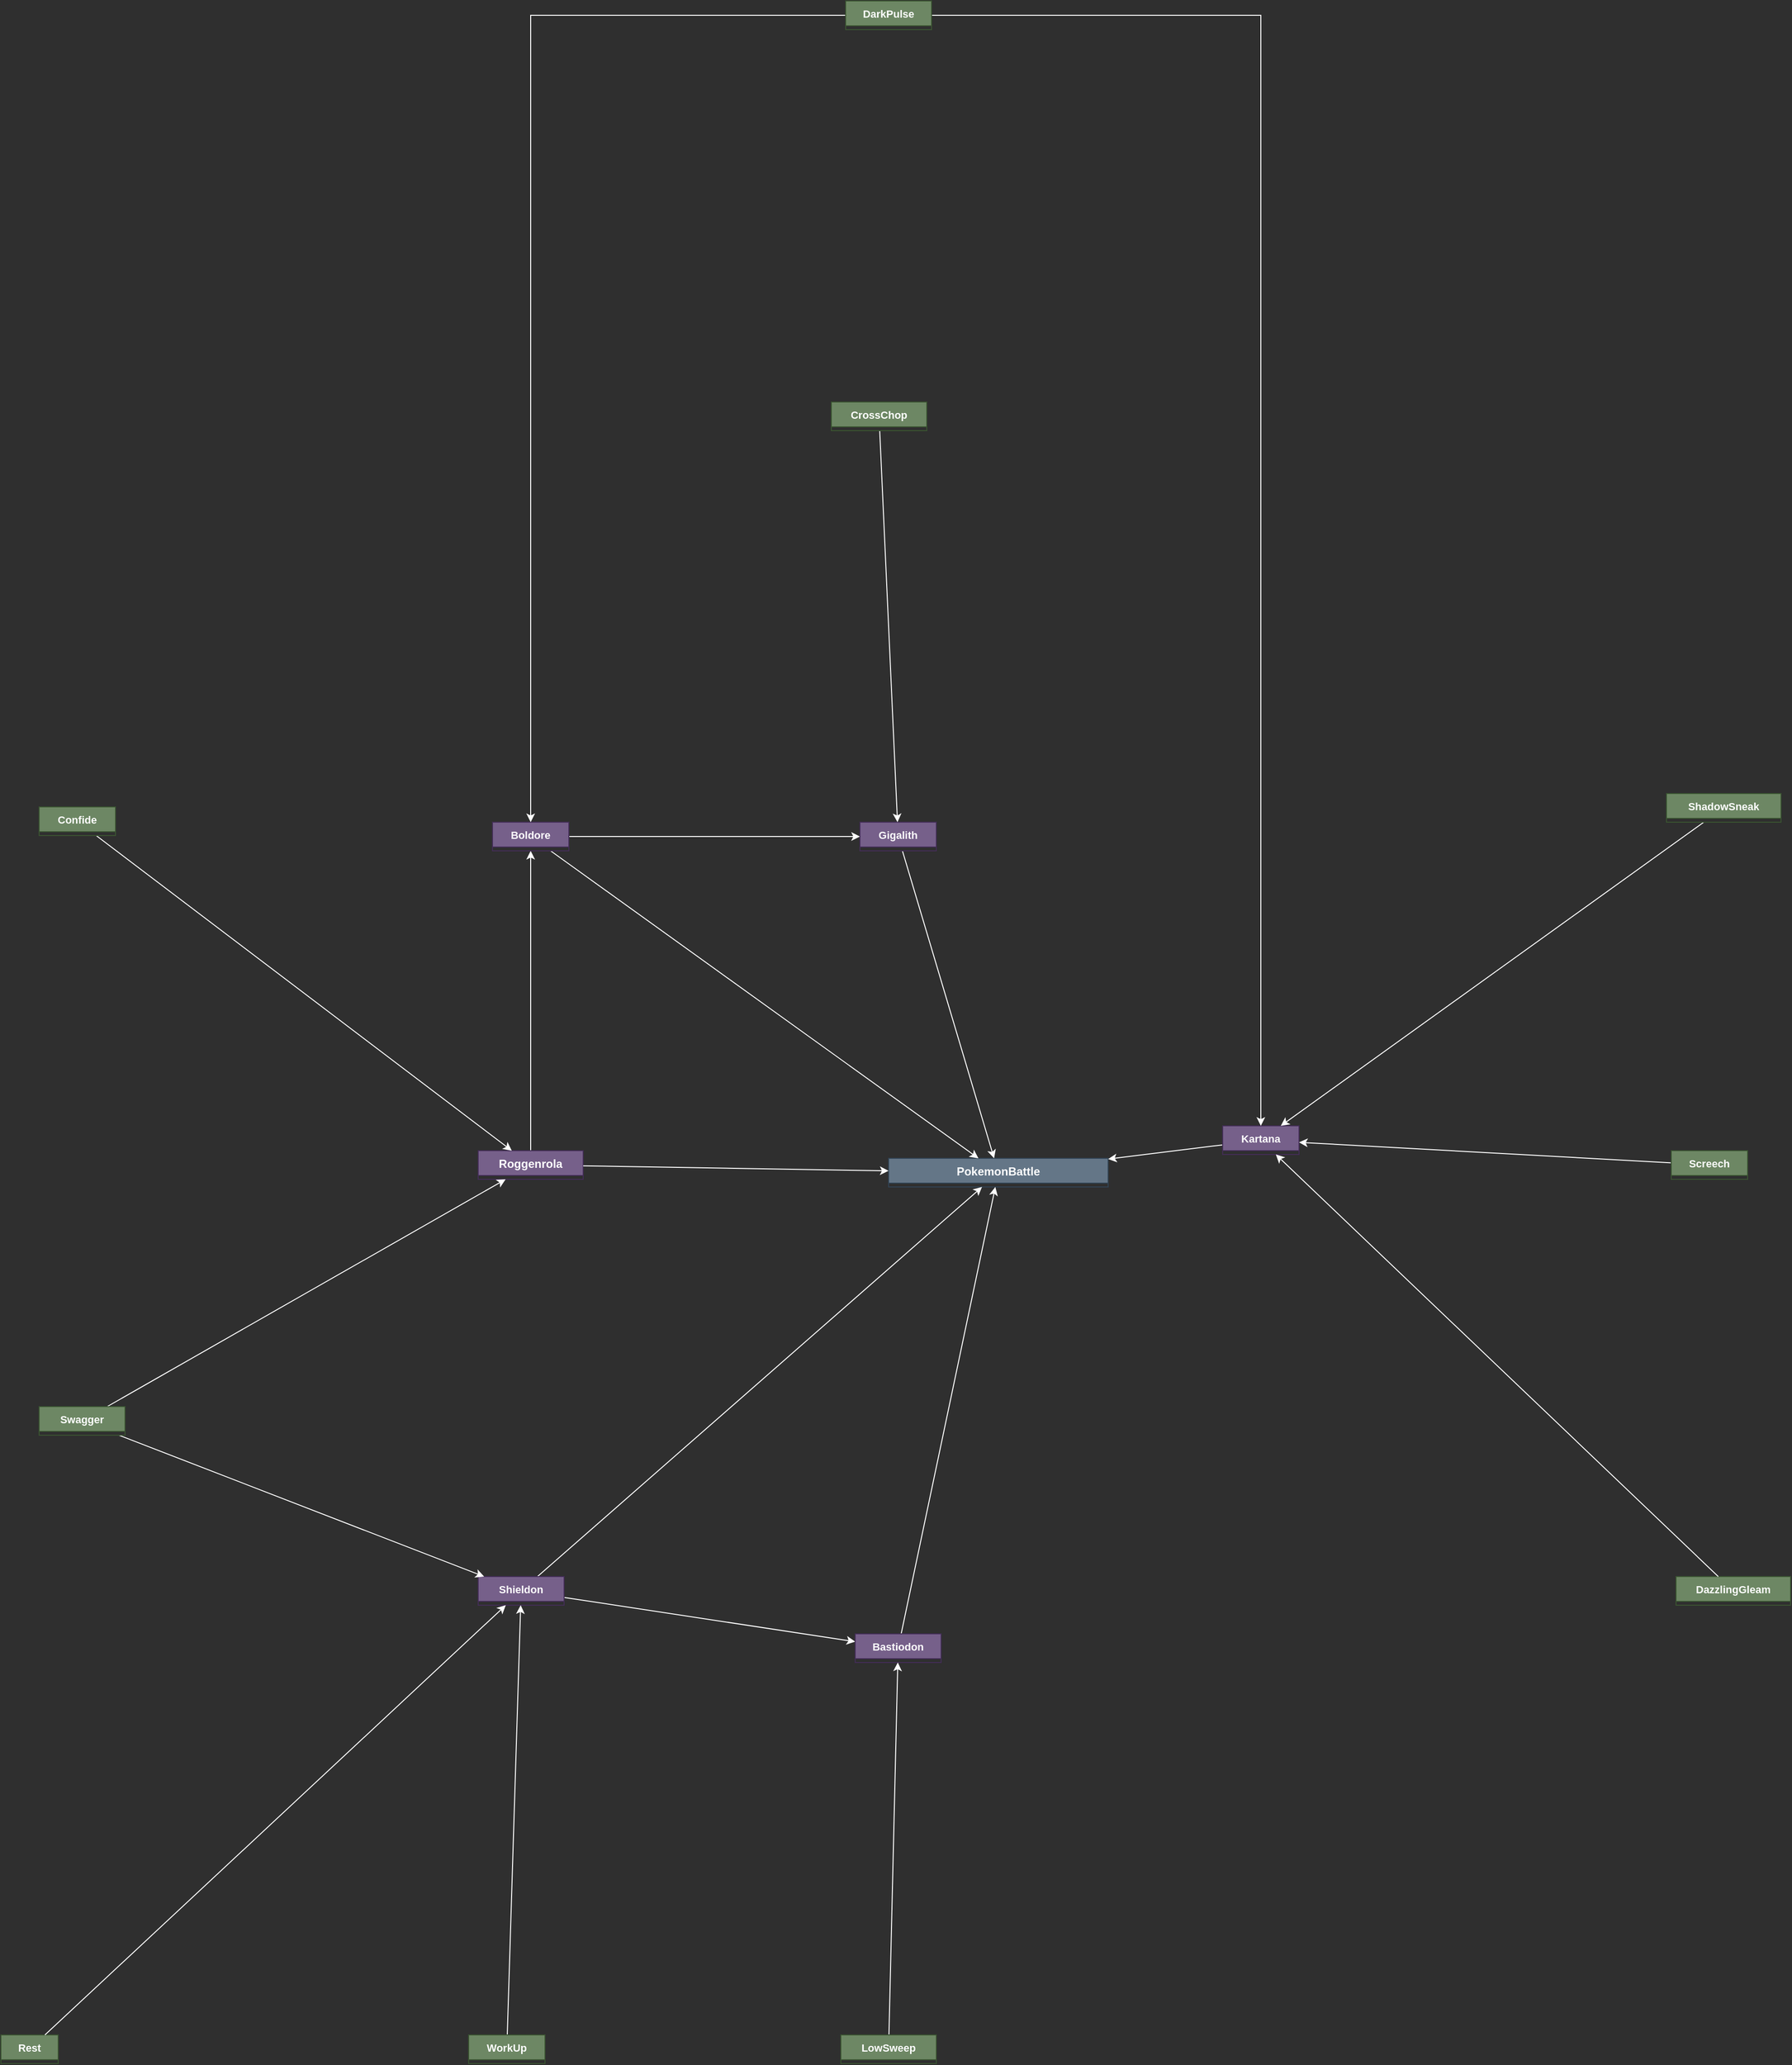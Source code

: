 <mxfile version="23.1.6" type="github">
  <diagram id="ET2X_iYAjZO-mu4oSH6n" name="Page-1">
    <mxGraphModel dx="3610" dy="2625" grid="0" gridSize="10" guides="1" tooltips="1" connect="1" arrows="1" fold="1" page="0" pageScale="1" pageWidth="850" pageHeight="1100" background="#2F2F2F" math="0" shadow="0">
      <root>
        <mxCell id="0" />
        <mxCell id="1" parent="0" />
        <mxCell id="VkA2CvaEcLxMpm6PuirA-217" value="PokemonBattle" style="swimlane;fontStyle=1;childLayout=stackLayout;horizontal=1;startSize=26;horizontalStack=0;resizeParent=1;resizeParentMax=0;resizeLast=0;collapsible=1;marginBottom=0;fillColor=#647687;fontColor=#ffffff;strokeColor=#314354;labelBackgroundColor=none;" parent="1" vertex="1" collapsed="1">
          <mxGeometry x="50" y="82" width="230" height="30" as="geometry">
            <mxRectangle x="50" y="82" width="240" height="344" as="alternateBounds" />
          </mxGeometry>
        </mxCell>
        <mxCell id="VkA2CvaEcLxMpm6PuirA-246" value="Описание: Главный класс" style="text;align=left;verticalAlign=top;spacingLeft=4;spacingRight=4;overflow=hidden;rotatable=0;points=[[0,0.5],[1,0.5]];portConstraint=eastwest;fillColor=#a0522d;strokeColor=#6D1F00;labelBackgroundColor=none;fontColor=#DDDDDD;" parent="VkA2CvaEcLxMpm6PuirA-217" vertex="1">
          <mxGeometry y="26" width="240" height="26" as="geometry" />
        </mxCell>
        <mxCell id="VkA2CvaEcLxMpm6PuirA-243" value="" style="line;strokeWidth=1;fillColor=#a0522d;align=left;verticalAlign=middle;spacingTop=-1;spacingLeft=3;spacingRight=3;rotatable=0;labelPosition=right;points=[];portConstraint=eastwest;labelBackgroundColor=none;fontColor=#DDDDDD;strokeColor=#6D1F00;" parent="VkA2CvaEcLxMpm6PuirA-217" vertex="1">
          <mxGeometry y="52" width="240" height="8" as="geometry" />
        </mxCell>
        <mxCell id="VkA2CvaEcLxMpm6PuirA-219" value="Классы:" style="text;strokeColor=#666666;fillColor=#666666;align=left;verticalAlign=top;spacingLeft=4;spacingRight=4;overflow=hidden;rotatable=0;points=[[0,0.5],[1,0.5]];portConstraint=eastwest;fontColor=#DDDDDD;labelBackgroundColor=none;" parent="VkA2CvaEcLxMpm6PuirA-217" vertex="1">
          <mxGeometry y="60" width="240" height="26" as="geometry" />
        </mxCell>
        <mxCell id="VkA2CvaEcLxMpm6PuirA-244" value="" style="line;strokeWidth=1;fillColor=#a0522d;align=left;verticalAlign=middle;spacingTop=-1;spacingLeft=3;spacingRight=3;rotatable=0;labelPosition=right;points=[];portConstraint=eastwest;labelBackgroundColor=none;fontColor=#DDDDDD;strokeColor=#6D1F00;" parent="VkA2CvaEcLxMpm6PuirA-217" vertex="1">
          <mxGeometry y="86" width="240" height="8" as="geometry" />
        </mxCell>
        <mxCell id="VkA2CvaEcLxMpm6PuirA-339" value="- Battle" style="text;align=left;verticalAlign=top;spacingLeft=4;spacingRight=4;overflow=hidden;rotatable=0;points=[[0,0.5],[1,0.5]];portConstraint=eastwest;fillColor=#a0522d;strokeColor=#6D1F00;labelBackgroundColor=none;fontColor=#DDDDDD;" parent="VkA2CvaEcLxMpm6PuirA-217" vertex="1">
          <mxGeometry y="94" width="240" height="26" as="geometry" />
        </mxCell>
        <mxCell id="VkA2CvaEcLxMpm6PuirA-220" value="- Roggenrola" style="text;align=left;verticalAlign=top;spacingLeft=4;spacingRight=4;overflow=hidden;rotatable=0;points=[[0,0.5],[1,0.5]];portConstraint=eastwest;fillColor=#a0522d;strokeColor=#6D1F00;labelBackgroundColor=none;fontColor=#DDDDDD;" parent="VkA2CvaEcLxMpm6PuirA-217" vertex="1">
          <mxGeometry y="120" width="240" height="26" as="geometry" />
        </mxCell>
        <mxCell id="VkA2CvaEcLxMpm6PuirA-221" value="- Boldore" style="text;align=left;verticalAlign=top;spacingLeft=4;spacingRight=4;overflow=hidden;rotatable=0;points=[[0,0.5],[1,0.5]];portConstraint=eastwest;fillColor=#a0522d;strokeColor=#6D1F00;labelBackgroundColor=none;fontColor=#DDDDDD;" parent="VkA2CvaEcLxMpm6PuirA-217" vertex="1">
          <mxGeometry y="146" width="240" height="26" as="geometry" />
        </mxCell>
        <mxCell id="VkA2CvaEcLxMpm6PuirA-222" value="- Gigalith" style="text;align=left;verticalAlign=top;spacingLeft=4;spacingRight=4;overflow=hidden;rotatable=0;points=[[0,0.5],[1,0.5]];portConstraint=eastwest;fillColor=#a0522d;strokeColor=#6D1F00;labelBackgroundColor=none;fontColor=#DDDDDD;" parent="VkA2CvaEcLxMpm6PuirA-217" vertex="1">
          <mxGeometry y="172" width="240" height="26" as="geometry" />
        </mxCell>
        <mxCell id="VkA2CvaEcLxMpm6PuirA-223" value="- Shieldon" style="text;align=left;verticalAlign=top;spacingLeft=4;spacingRight=4;overflow=hidden;rotatable=0;points=[[0,0.5],[1,0.5]];portConstraint=eastwest;fillColor=#a0522d;strokeColor=#6D1F00;labelBackgroundColor=none;fontColor=#DDDDDD;" parent="VkA2CvaEcLxMpm6PuirA-217" vertex="1">
          <mxGeometry y="198" width="240" height="26" as="geometry" />
        </mxCell>
        <mxCell id="VkA2CvaEcLxMpm6PuirA-224" value="- Bastiodon" style="text;align=left;verticalAlign=top;spacingLeft=4;spacingRight=4;overflow=hidden;rotatable=0;points=[[0,0.5],[1,0.5]];portConstraint=eastwest;fillColor=#a0522d;strokeColor=#6D1F00;labelBackgroundColor=none;fontColor=#DDDDDD;" parent="VkA2CvaEcLxMpm6PuirA-217" vertex="1">
          <mxGeometry y="224" width="240" height="26" as="geometry" />
        </mxCell>
        <mxCell id="VkA2CvaEcLxMpm6PuirA-225" value="- Kartana" style="text;align=left;verticalAlign=top;spacingLeft=4;spacingRight=4;overflow=hidden;rotatable=0;points=[[0,0.5],[1,0.5]];portConstraint=eastwest;fillColor=#a0522d;strokeColor=#6D1F00;labelBackgroundColor=none;fontColor=#DDDDDD;" parent="VkA2CvaEcLxMpm6PuirA-217" vertex="1">
          <mxGeometry y="250" width="240" height="26" as="geometry" />
        </mxCell>
        <mxCell id="VkA2CvaEcLxMpm6PuirA-226" value="" style="line;strokeWidth=1;fillColor=#a0522d;align=left;verticalAlign=middle;spacingTop=-1;spacingLeft=3;spacingRight=3;rotatable=0;labelPosition=right;points=[];portConstraint=eastwest;labelBackgroundColor=none;fontColor=#DDDDDD;strokeColor=#6D1F00;" parent="VkA2CvaEcLxMpm6PuirA-217" vertex="1">
          <mxGeometry y="276" width="240" height="8" as="geometry" />
        </mxCell>
        <mxCell id="VkA2CvaEcLxMpm6PuirA-227" value="Методы:" style="text;strokeColor=#666666;fillColor=#666666;align=left;verticalAlign=top;spacingLeft=4;spacingRight=4;overflow=hidden;rotatable=0;points=[[0,0.5],[1,0.5]];portConstraint=eastwest;fontColor=#DDDDDD;labelBackgroundColor=none;" parent="VkA2CvaEcLxMpm6PuirA-217" vertex="1">
          <mxGeometry y="284" width="240" height="26" as="geometry" />
        </mxCell>
        <mxCell id="VkA2CvaEcLxMpm6PuirA-245" value="" style="line;strokeWidth=1;fillColor=#a0522d;align=left;verticalAlign=middle;spacingTop=-1;spacingLeft=3;spacingRight=3;rotatable=0;labelPosition=right;points=[];portConstraint=eastwest;labelBackgroundColor=none;fontColor=#DDDDDD;strokeColor=#6D1F00;" parent="VkA2CvaEcLxMpm6PuirA-217" vertex="1">
          <mxGeometry y="310" width="240" height="8" as="geometry" />
        </mxCell>
        <mxCell id="VkA2CvaEcLxMpm6PuirA-228" value="+ public static void main(String[] args)" style="text;align=left;verticalAlign=top;spacingLeft=4;spacingRight=4;overflow=hidden;rotatable=0;points=[[0,0.5],[1,0.5]];portConstraint=eastwest;fillColor=#a0522d;strokeColor=#6D1F00;labelBackgroundColor=none;fontColor=#DDDDDD;" parent="VkA2CvaEcLxMpm6PuirA-217" vertex="1">
          <mxGeometry y="318" width="240" height="26" as="geometry" />
        </mxCell>
        <mxCell id="VkA2CvaEcLxMpm6PuirA-282" style="edgeStyle=none;rounded=0;orthogonalLoop=1;jettySize=auto;html=1;strokeColor=#FFFFFF;align=center;verticalAlign=middle;fontFamily=Helvetica;fontSize=11;fontColor=#DDDDDD;labelBackgroundColor=none;endArrow=classic;" parent="1" source="VkA2CvaEcLxMpm6PuirA-247" target="VkA2CvaEcLxMpm6PuirA-268" edge="1">
          <mxGeometry relative="1" as="geometry" />
        </mxCell>
        <mxCell id="VkA2CvaEcLxMpm6PuirA-247" value="Roggenrola" style="swimlane;fontStyle=1;childLayout=stackLayout;horizontal=1;startSize=26;horizontalStack=0;resizeParent=1;resizeParentMax=0;resizeLast=0;collapsible=1;marginBottom=0;fillColor=#76608a;fontColor=#ffffff;strokeColor=#432D57;labelBackgroundColor=none;" parent="1" vertex="1" collapsed="1">
          <mxGeometry x="-380" y="74" width="110" height="30" as="geometry">
            <mxRectangle x="-380" y="74" width="310" height="360" as="alternateBounds" />
          </mxGeometry>
        </mxCell>
        <mxCell id="VkA2CvaEcLxMpm6PuirA-248" value="Описание: класс, наследуемый от класса Pokemon" style="text;strokeColor=#6D1F00;fillColor=#a0522d;align=left;verticalAlign=top;spacingLeft=4;spacingRight=4;overflow=hidden;rotatable=0;points=[[0,0.5],[1,0.5]];portConstraint=eastwest;labelBackgroundColor=none;fontColor=#DDDDDD;" parent="VkA2CvaEcLxMpm6PuirA-247" vertex="1">
          <mxGeometry y="26" width="310" height="26" as="geometry" />
        </mxCell>
        <mxCell id="VkA2CvaEcLxMpm6PuirA-250" value="" style="line;strokeWidth=1;fillColor=#a0522d;align=left;verticalAlign=middle;spacingTop=-1;spacingLeft=3;spacingRight=3;rotatable=0;labelPosition=right;points=[];portConstraint=eastwest;labelBackgroundColor=none;fontColor=#DDDDDD;strokeColor=#6D1F00;" parent="VkA2CvaEcLxMpm6PuirA-247" vertex="1">
          <mxGeometry y="52" width="310" height="8" as="geometry" />
        </mxCell>
        <mxCell id="VkA2CvaEcLxMpm6PuirA-251" value="Классы:" style="text;align=left;verticalAlign=top;spacingLeft=4;spacingRight=4;overflow=hidden;rotatable=0;points=[[0,0.5],[1,0.5]];portConstraint=eastwest;fillColor=#666666;strokeColor=#666666;fontColor=#DDDDDD;labelBackgroundColor=none;" parent="VkA2CvaEcLxMpm6PuirA-247" vertex="1">
          <mxGeometry y="60" width="310" height="26" as="geometry" />
        </mxCell>
        <mxCell id="VkA2CvaEcLxMpm6PuirA-252" value="" style="line;strokeWidth=1;fillColor=none;align=left;verticalAlign=middle;spacingTop=-1;spacingLeft=3;spacingRight=3;rotatable=0;labelPosition=right;points=[];portConstraint=eastwest;labelBackgroundColor=none;fontColor=#DDDDDD;" parent="VkA2CvaEcLxMpm6PuirA-247" vertex="1">
          <mxGeometry y="86" width="310" height="8" as="geometry" />
        </mxCell>
        <mxCell id="VkA2CvaEcLxMpm6PuirA-253" value="- Pokemon" style="text;strokeColor=#6D1F00;fillColor=#a0522d;align=left;verticalAlign=top;spacingLeft=4;spacingRight=4;overflow=hidden;rotatable=0;points=[[0,0.5],[1,0.5]];portConstraint=eastwest;labelBackgroundColor=none;fontColor=#DDDDDD;" parent="VkA2CvaEcLxMpm6PuirA-247" vertex="1">
          <mxGeometry y="94" width="310" height="26" as="geometry" />
        </mxCell>
        <mxCell id="VkA2CvaEcLxMpm6PuirA-254" value="- Swagger" style="text;strokeColor=#6D1F00;fillColor=#a0522d;align=left;verticalAlign=top;spacingLeft=4;spacingRight=4;overflow=hidden;rotatable=0;points=[[0,0.5],[1,0.5]];portConstraint=eastwest;labelBackgroundColor=none;fontColor=#DDDDDD;" parent="VkA2CvaEcLxMpm6PuirA-247" vertex="1">
          <mxGeometry y="120" width="310" height="26" as="geometry" />
        </mxCell>
        <mxCell id="VkA2CvaEcLxMpm6PuirA-255" value="- Confide" style="text;strokeColor=#6D1F00;fillColor=#a0522d;align=left;verticalAlign=top;spacingLeft=4;spacingRight=4;overflow=hidden;rotatable=0;points=[[0,0.5],[1,0.5]];portConstraint=eastwest;labelBackgroundColor=none;fontColor=#DDDDDD;" parent="VkA2CvaEcLxMpm6PuirA-247" vertex="1">
          <mxGeometry y="146" width="310" height="26" as="geometry" />
        </mxCell>
        <mxCell id="VkA2CvaEcLxMpm6PuirA-256" value="" style="line;strokeWidth=1;fillColor=#a0522d;align=left;verticalAlign=middle;spacingTop=-1;spacingLeft=3;spacingRight=3;rotatable=0;labelPosition=right;points=[];portConstraint=eastwest;labelBackgroundColor=none;fontColor=#DDDDDD;strokeColor=#6D1F00;" parent="VkA2CvaEcLxMpm6PuirA-247" vertex="1">
          <mxGeometry y="172" width="310" height="8" as="geometry" />
        </mxCell>
        <mxCell id="VkA2CvaEcLxMpm6PuirA-257" value="Перечисления:" style="text;strokeColor=#666666;fillColor=#666666;align=left;verticalAlign=top;spacingLeft=4;spacingRight=4;overflow=hidden;rotatable=0;points=[[0,0.5],[1,0.5]];portConstraint=eastwest;fontColor=#DDDDDD;labelBackgroundColor=none;" parent="VkA2CvaEcLxMpm6PuirA-247" vertex="1">
          <mxGeometry y="180" width="310" height="26" as="geometry" />
        </mxCell>
        <mxCell id="VkA2CvaEcLxMpm6PuirA-258" value="" style="line;strokeWidth=1;fillColor=#a0522d;align=left;verticalAlign=middle;spacingTop=-1;spacingLeft=3;spacingRight=3;rotatable=0;labelPosition=right;points=[];portConstraint=eastwest;labelBackgroundColor=none;fontColor=#DDDDDD;strokeColor=#6D1F00;" parent="VkA2CvaEcLxMpm6PuirA-247" vertex="1">
          <mxGeometry y="206" width="310" height="8" as="geometry" />
        </mxCell>
        <mxCell id="VkA2CvaEcLxMpm6PuirA-259" value="- Type" style="text;strokeColor=#6D1F00;fillColor=#a0522d;align=left;verticalAlign=top;spacingLeft=4;spacingRight=4;overflow=hidden;rotatable=0;points=[[0,0.5],[1,0.5]];portConstraint=eastwest;labelBackgroundColor=none;fontColor=#DDDDDD;" parent="VkA2CvaEcLxMpm6PuirA-247" vertex="1">
          <mxGeometry y="214" width="310" height="26" as="geometry" />
        </mxCell>
        <mxCell id="VkA2CvaEcLxMpm6PuirA-260" value="" style="line;strokeWidth=1;fillColor=#a0522d;align=left;verticalAlign=middle;spacingTop=-1;spacingLeft=3;spacingRight=3;rotatable=0;labelPosition=right;points=[];portConstraint=eastwest;labelBackgroundColor=none;fontColor=#DDDDDD;strokeColor=#6D1F00;" parent="VkA2CvaEcLxMpm6PuirA-247" vertex="1">
          <mxGeometry y="240" width="310" height="8" as="geometry" />
        </mxCell>
        <mxCell id="VkA2CvaEcLxMpm6PuirA-261" value="Методы:" style="text;strokeColor=#666666;fillColor=#666666;align=left;verticalAlign=top;spacingLeft=4;spacingRight=4;overflow=hidden;rotatable=0;points=[[0,0.5],[1,0.5]];portConstraint=eastwest;fontColor=#DDDDDD;labelBackgroundColor=none;" parent="VkA2CvaEcLxMpm6PuirA-247" vertex="1">
          <mxGeometry y="248" width="310" height="26" as="geometry" />
        </mxCell>
        <mxCell id="VkA2CvaEcLxMpm6PuirA-262" value="" style="line;strokeWidth=1;fillColor=#a0522d;align=left;verticalAlign=middle;spacingTop=-1;spacingLeft=3;spacingRight=3;rotatable=0;labelPosition=right;points=[];portConstraint=eastwest;labelBackgroundColor=none;fontColor=#DDDDDD;strokeColor=#6D1F00;" parent="VkA2CvaEcLxMpm6PuirA-247" vertex="1">
          <mxGeometry y="274" width="310" height="8" as="geometry" />
        </mxCell>
        <mxCell id="VkA2CvaEcLxMpm6PuirA-263" value="+ private void init()" style="text;strokeColor=#6D1F00;fillColor=#a0522d;align=left;verticalAlign=top;spacingLeft=4;spacingRight=4;overflow=hidden;rotatable=0;points=[[0,0.5],[1,0.5]];portConstraint=eastwest;labelBackgroundColor=none;fontColor=#DDDDDD;" parent="VkA2CvaEcLxMpm6PuirA-247" vertex="1">
          <mxGeometry y="282" width="310" height="26" as="geometry" />
        </mxCell>
        <mxCell id="VkA2CvaEcLxMpm6PuirA-264" value="+ public Roggenrola()" style="text;strokeColor=#6D1F00;fillColor=#a0522d;align=left;verticalAlign=top;spacingLeft=4;spacingRight=4;overflow=hidden;rotatable=0;points=[[0,0.5],[1,0.5]];portConstraint=eastwest;labelBackgroundColor=none;fontColor=#DDDDDD;" parent="VkA2CvaEcLxMpm6PuirA-247" vertex="1">
          <mxGeometry y="308" width="310" height="26" as="geometry" />
        </mxCell>
        <mxCell id="VkA2CvaEcLxMpm6PuirA-267" value="+ public Roggenrola(String name, int level)" style="text;strokeColor=#6D1F00;fillColor=#a0522d;align=left;verticalAlign=top;spacingLeft=4;spacingRight=4;overflow=hidden;rotatable=0;points=[[0,0.5],[1,0.5]];portConstraint=eastwest;labelBackgroundColor=none;fontColor=#DDDDDD;" parent="VkA2CvaEcLxMpm6PuirA-247" vertex="1">
          <mxGeometry y="334" width="310" height="26" as="geometry" />
        </mxCell>
        <mxCell id="VkA2CvaEcLxMpm6PuirA-265" style="rounded=0;orthogonalLoop=1;jettySize=auto;html=1;strokeColor=#FFFFFF;labelBackgroundColor=none;fontColor=#DDDDDD;" parent="1" source="VkA2CvaEcLxMpm6PuirA-247" target="VkA2CvaEcLxMpm6PuirA-217" edge="1">
          <mxGeometry relative="1" as="geometry" />
        </mxCell>
        <mxCell id="VkA2CvaEcLxMpm6PuirA-283" style="edgeStyle=none;rounded=0;orthogonalLoop=1;jettySize=auto;html=1;strokeColor=#FFFFFF;align=center;verticalAlign=middle;fontFamily=Helvetica;fontSize=11;fontColor=#DDDDDD;labelBackgroundColor=none;endArrow=classic;" parent="1" source="VkA2CvaEcLxMpm6PuirA-268" target="VkA2CvaEcLxMpm6PuirA-217" edge="1">
          <mxGeometry relative="1" as="geometry" />
        </mxCell>
        <mxCell id="VkA2CvaEcLxMpm6PuirA-298" style="edgeStyle=none;rounded=0;orthogonalLoop=1;jettySize=auto;html=1;strokeColor=#FFFFFF;align=center;verticalAlign=middle;fontFamily=Helvetica;fontSize=11;fontColor=#DDDDDD;labelBackgroundColor=none;endArrow=classic;" parent="1" source="VkA2CvaEcLxMpm6PuirA-268" target="VkA2CvaEcLxMpm6PuirA-284" edge="1">
          <mxGeometry relative="1" as="geometry" />
        </mxCell>
        <mxCell id="VkA2CvaEcLxMpm6PuirA-268" value="Boldore" style="swimlane;fontStyle=1;childLayout=stackLayout;horizontal=1;startSize=26;horizontalStack=0;resizeParent=1;resizeParentMax=0;resizeLast=0;collapsible=1;marginBottom=0;fontFamily=Helvetica;fontSize=11;fontColor=#ffffff;labelBackgroundColor=none;fillColor=#76608a;strokeColor=#432D57;" parent="1" vertex="1" collapsed="1">
          <mxGeometry x="-365" y="-270" width="80" height="30" as="geometry">
            <mxRectangle x="-365" y="-270" width="280" height="266" as="alternateBounds" />
          </mxGeometry>
        </mxCell>
        <mxCell id="VkA2CvaEcLxMpm6PuirA-269" value="Описание: класс, наследуемый от Roggenrola" style="text;strokeColor=#6D1F00;fillColor=#a0522d;align=left;verticalAlign=top;spacingLeft=4;spacingRight=4;overflow=hidden;rotatable=0;points=[[0,0.5],[1,0.5]];portConstraint=eastwest;fontFamily=Helvetica;fontSize=11;labelBackgroundColor=none;fontColor=#DDDDDD;" parent="VkA2CvaEcLxMpm6PuirA-268" vertex="1">
          <mxGeometry y="26" width="280" height="26" as="geometry" />
        </mxCell>
        <mxCell id="VkA2CvaEcLxMpm6PuirA-271" value="" style="line;strokeWidth=1;fillColor=none;align=left;verticalAlign=middle;spacingTop=-1;spacingLeft=3;spacingRight=3;rotatable=0;labelPosition=right;points=[];portConstraint=eastwest;fontFamily=Helvetica;fontSize=11;fontColor=#DDDDDD;labelBackgroundColor=none;" parent="VkA2CvaEcLxMpm6PuirA-268" vertex="1">
          <mxGeometry y="52" width="280" height="8" as="geometry" />
        </mxCell>
        <mxCell id="VkA2CvaEcLxMpm6PuirA-272" value="Классы:" style="text;strokeColor=#666666;fillColor=#666666;align=left;verticalAlign=top;spacingLeft=4;spacingRight=4;overflow=hidden;rotatable=0;points=[[0,0.5],[1,0.5]];portConstraint=eastwest;fontFamily=Helvetica;fontSize=11;fontColor=#DDDDDD;labelBackgroundColor=none;" parent="VkA2CvaEcLxMpm6PuirA-268" vertex="1">
          <mxGeometry y="60" width="280" height="26" as="geometry" />
        </mxCell>
        <mxCell id="VkA2CvaEcLxMpm6PuirA-273" value="" style="line;strokeWidth=1;fillColor=#a0522d;align=left;verticalAlign=middle;spacingTop=-1;spacingLeft=3;spacingRight=3;rotatable=0;labelPosition=right;points=[];portConstraint=eastwest;fontFamily=Helvetica;fontSize=11;fontColor=#DDDDDD;labelBackgroundColor=none;strokeColor=#6D1F00;" parent="VkA2CvaEcLxMpm6PuirA-268" vertex="1">
          <mxGeometry y="86" width="280" height="8" as="geometry" />
        </mxCell>
        <mxCell id="VkA2CvaEcLxMpm6PuirA-274" value="- Roggenrola" style="text;strokeColor=#6D1F00;fillColor=#a0522d;align=left;verticalAlign=top;spacingLeft=4;spacingRight=4;overflow=hidden;rotatable=0;points=[[0,0.5],[1,0.5]];portConstraint=eastwest;fontFamily=Helvetica;fontSize=11;labelBackgroundColor=none;fontColor=#DDDDDD;" parent="VkA2CvaEcLxMpm6PuirA-268" vertex="1">
          <mxGeometry y="94" width="280" height="26" as="geometry" />
        </mxCell>
        <mxCell id="VkA2CvaEcLxMpm6PuirA-275" value="- DarkPulse" style="text;strokeColor=#6D1F00;fillColor=#a0522d;align=left;verticalAlign=top;spacingLeft=4;spacingRight=4;overflow=hidden;rotatable=0;points=[[0,0.5],[1,0.5]];portConstraint=eastwest;fontFamily=Helvetica;fontSize=11;labelBackgroundColor=none;fontColor=#DDDDDD;" parent="VkA2CvaEcLxMpm6PuirA-268" vertex="1">
          <mxGeometry y="120" width="280" height="26" as="geometry" />
        </mxCell>
        <mxCell id="VkA2CvaEcLxMpm6PuirA-276" value="" style="line;strokeWidth=1;fillColor=#a0522d;align=left;verticalAlign=middle;spacingTop=-1;spacingLeft=3;spacingRight=3;rotatable=0;labelPosition=right;points=[];portConstraint=eastwest;fontFamily=Helvetica;fontSize=11;fontColor=#DDDDDD;labelBackgroundColor=none;strokeColor=#6D1F00;" parent="VkA2CvaEcLxMpm6PuirA-268" vertex="1">
          <mxGeometry y="146" width="280" height="8" as="geometry" />
        </mxCell>
        <mxCell id="VkA2CvaEcLxMpm6PuirA-277" value="Методы:" style="text;strokeColor=#666666;fillColor=#666666;align=left;verticalAlign=top;spacingLeft=4;spacingRight=4;overflow=hidden;rotatable=0;points=[[0,0.5],[1,0.5]];portConstraint=eastwest;fontFamily=Helvetica;fontSize=11;fontColor=#DDDDDD;labelBackgroundColor=none;" parent="VkA2CvaEcLxMpm6PuirA-268" vertex="1">
          <mxGeometry y="154" width="280" height="26" as="geometry" />
        </mxCell>
        <mxCell id="VkA2CvaEcLxMpm6PuirA-278" value="" style="line;strokeWidth=1;fillColor=#a0522d;align=left;verticalAlign=middle;spacingTop=-1;spacingLeft=3;spacingRight=3;rotatable=0;labelPosition=right;points=[];portConstraint=eastwest;fontFamily=Helvetica;fontSize=11;fontColor=#DDDDDD;labelBackgroundColor=none;strokeColor=#6D1F00;" parent="VkA2CvaEcLxMpm6PuirA-268" vertex="1">
          <mxGeometry y="180" width="280" height="8" as="geometry" />
        </mxCell>
        <mxCell id="VkA2CvaEcLxMpm6PuirA-279" value="+ private void init()" style="text;strokeColor=#6D1F00;fillColor=#a0522d;align=left;verticalAlign=top;spacingLeft=4;spacingRight=4;overflow=hidden;rotatable=0;points=[[0,0.5],[1,0.5]];portConstraint=eastwest;fontFamily=Helvetica;fontSize=11;labelBackgroundColor=none;fontColor=#DDDDDD;" parent="VkA2CvaEcLxMpm6PuirA-268" vertex="1">
          <mxGeometry y="188" width="280" height="26" as="geometry" />
        </mxCell>
        <mxCell id="VkA2CvaEcLxMpm6PuirA-280" value="+ public Boldore()" style="text;strokeColor=#6D1F00;fillColor=#a0522d;align=left;verticalAlign=top;spacingLeft=4;spacingRight=4;overflow=hidden;rotatable=0;points=[[0,0.5],[1,0.5]];portConstraint=eastwest;fontFamily=Helvetica;fontSize=11;labelBackgroundColor=none;fontColor=#DDDDDD;" parent="VkA2CvaEcLxMpm6PuirA-268" vertex="1">
          <mxGeometry y="214" width="280" height="26" as="geometry" />
        </mxCell>
        <mxCell id="VkA2CvaEcLxMpm6PuirA-281" value="+ public Boldore(String name, int level)" style="text;align=left;verticalAlign=top;spacingLeft=4;spacingRight=4;overflow=hidden;rotatable=0;points=[[0,0.5],[1,0.5]];portConstraint=eastwest;fontFamily=Helvetica;fontSize=11;labelBackgroundColor=none;fillColor=#a0522d;strokeColor=#6D1F00;fontColor=#DDDDDD;" parent="VkA2CvaEcLxMpm6PuirA-268" vertex="1">
          <mxGeometry y="240" width="280" height="26" as="geometry" />
        </mxCell>
        <mxCell id="VkA2CvaEcLxMpm6PuirA-297" style="edgeStyle=none;rounded=0;orthogonalLoop=1;jettySize=auto;html=1;strokeColor=#FFFFFF;align=center;verticalAlign=middle;fontFamily=Helvetica;fontSize=11;fontColor=#DDDDDD;labelBackgroundColor=none;endArrow=classic;" parent="1" source="VkA2CvaEcLxMpm6PuirA-284" target="VkA2CvaEcLxMpm6PuirA-217" edge="1">
          <mxGeometry relative="1" as="geometry" />
        </mxCell>
        <mxCell id="VkA2CvaEcLxMpm6PuirA-284" value="Gigalith" style="swimlane;fontStyle=1;childLayout=stackLayout;horizontal=1;startSize=26;horizontalStack=0;resizeParent=1;resizeParentMax=0;resizeLast=0;collapsible=1;marginBottom=0;fontFamily=Helvetica;fontSize=11;fontColor=#ffffff;labelBackgroundColor=none;fillColor=#76608a;strokeColor=#432D57;" parent="1" vertex="1" collapsed="1">
          <mxGeometry x="20" y="-270" width="80" height="30" as="geometry">
            <mxRectangle x="20" y="-270" width="300" height="266" as="alternateBounds" />
          </mxGeometry>
        </mxCell>
        <mxCell id="VkA2CvaEcLxMpm6PuirA-285" value="Описание: класс, наследуемый от класса Boldore" style="text;strokeColor=#6D1F00;fillColor=#a0522d;align=left;verticalAlign=top;spacingLeft=4;spacingRight=4;overflow=hidden;rotatable=0;points=[[0,0.5],[1,0.5]];portConstraint=eastwest;fontFamily=Helvetica;fontSize=11;labelBackgroundColor=none;fontColor=#DDDDDD;" parent="VkA2CvaEcLxMpm6PuirA-284" vertex="1">
          <mxGeometry y="26" width="300" height="26" as="geometry" />
        </mxCell>
        <mxCell id="VkA2CvaEcLxMpm6PuirA-286" value="" style="line;strokeWidth=1;fillColor=#a0522d;align=left;verticalAlign=middle;spacingTop=-1;spacingLeft=3;spacingRight=3;rotatable=0;labelPosition=right;points=[];portConstraint=eastwest;fontFamily=Helvetica;fontSize=11;fontColor=#DDDDDD;labelBackgroundColor=none;strokeColor=#6D1F00;" parent="VkA2CvaEcLxMpm6PuirA-284" vertex="1">
          <mxGeometry y="52" width="300" height="8" as="geometry" />
        </mxCell>
        <mxCell id="VkA2CvaEcLxMpm6PuirA-287" value="Классы:" style="text;strokeColor=#666666;fillColor=#666666;align=left;verticalAlign=top;spacingLeft=4;spacingRight=4;overflow=hidden;rotatable=0;points=[[0,0.5],[1,0.5]];portConstraint=eastwest;fontFamily=Helvetica;fontSize=11;fontColor=#DDDDDD;labelBackgroundColor=none;" parent="VkA2CvaEcLxMpm6PuirA-284" vertex="1">
          <mxGeometry y="60" width="300" height="26" as="geometry" />
        </mxCell>
        <mxCell id="VkA2CvaEcLxMpm6PuirA-288" value="" style="line;strokeWidth=1;fillColor=#a0522d;align=left;verticalAlign=middle;spacingTop=-1;spacingLeft=3;spacingRight=3;rotatable=0;labelPosition=right;points=[];portConstraint=eastwest;fontFamily=Helvetica;fontSize=11;fontColor=#DDDDDD;labelBackgroundColor=none;strokeColor=#6D1F00;" parent="VkA2CvaEcLxMpm6PuirA-284" vertex="1">
          <mxGeometry y="86" width="300" height="8" as="geometry" />
        </mxCell>
        <mxCell id="VkA2CvaEcLxMpm6PuirA-289" value="- Boldore" style="text;strokeColor=#6D1F00;fillColor=#a0522d;align=left;verticalAlign=top;spacingLeft=4;spacingRight=4;overflow=hidden;rotatable=0;points=[[0,0.5],[1,0.5]];portConstraint=eastwest;fontFamily=Helvetica;fontSize=11;labelBackgroundColor=none;fontColor=#DDDDDD;" parent="VkA2CvaEcLxMpm6PuirA-284" vertex="1">
          <mxGeometry y="94" width="300" height="26" as="geometry" />
        </mxCell>
        <mxCell id="VkA2CvaEcLxMpm6PuirA-290" value="- Crosschop" style="text;strokeColor=#6D1F00;fillColor=#a0522d;align=left;verticalAlign=top;spacingLeft=4;spacingRight=4;overflow=hidden;rotatable=0;points=[[0,0.5],[1,0.5]];portConstraint=eastwest;fontFamily=Helvetica;fontSize=11;labelBackgroundColor=none;fontColor=#DDDDDD;" parent="VkA2CvaEcLxMpm6PuirA-284" vertex="1">
          <mxGeometry y="120" width="300" height="26" as="geometry" />
        </mxCell>
        <mxCell id="VkA2CvaEcLxMpm6PuirA-291" value="" style="line;strokeWidth=1;fillColor=#a0522d;align=left;verticalAlign=middle;spacingTop=-1;spacingLeft=3;spacingRight=3;rotatable=0;labelPosition=right;points=[];portConstraint=eastwest;fontFamily=Helvetica;fontSize=11;fontColor=#DDDDDD;labelBackgroundColor=none;strokeColor=#6D1F00;" parent="VkA2CvaEcLxMpm6PuirA-284" vertex="1">
          <mxGeometry y="146" width="300" height="8" as="geometry" />
        </mxCell>
        <mxCell id="VkA2CvaEcLxMpm6PuirA-292" value="Методы:" style="text;strokeColor=#666666;fillColor=#666666;align=left;verticalAlign=top;spacingLeft=4;spacingRight=4;overflow=hidden;rotatable=0;points=[[0,0.5],[1,0.5]];portConstraint=eastwest;fontFamily=Helvetica;fontSize=11;fontColor=#DDDDDD;labelBackgroundColor=none;" parent="VkA2CvaEcLxMpm6PuirA-284" vertex="1">
          <mxGeometry y="154" width="300" height="26" as="geometry" />
        </mxCell>
        <mxCell id="VkA2CvaEcLxMpm6PuirA-293" value="" style="line;strokeWidth=1;fillColor=#a0522d;align=left;verticalAlign=middle;spacingTop=-1;spacingLeft=3;spacingRight=3;rotatable=0;labelPosition=right;points=[];portConstraint=eastwest;fontFamily=Helvetica;fontSize=11;fontColor=#DDDDDD;labelBackgroundColor=none;strokeColor=#6D1F00;" parent="VkA2CvaEcLxMpm6PuirA-284" vertex="1">
          <mxGeometry y="180" width="300" height="8" as="geometry" />
        </mxCell>
        <mxCell id="VkA2CvaEcLxMpm6PuirA-294" value="+ private void init()" style="text;strokeColor=#6D1F00;fillColor=#a0522d;align=left;verticalAlign=top;spacingLeft=4;spacingRight=4;overflow=hidden;rotatable=0;points=[[0,0.5],[1,0.5]];portConstraint=eastwest;fontFamily=Helvetica;fontSize=11;labelBackgroundColor=none;fontColor=#DDDDDD;" parent="VkA2CvaEcLxMpm6PuirA-284" vertex="1">
          <mxGeometry y="188" width="300" height="26" as="geometry" />
        </mxCell>
        <mxCell id="VkA2CvaEcLxMpm6PuirA-295" value="+ public Gigalith()" style="text;strokeColor=#6D1F00;fillColor=#a0522d;align=left;verticalAlign=top;spacingLeft=4;spacingRight=4;overflow=hidden;rotatable=0;points=[[0,0.5],[1,0.5]];portConstraint=eastwest;fontFamily=Helvetica;fontSize=11;labelBackgroundColor=none;fontColor=#DDDDDD;" parent="VkA2CvaEcLxMpm6PuirA-284" vertex="1">
          <mxGeometry y="214" width="300" height="26" as="geometry" />
        </mxCell>
        <mxCell id="VkA2CvaEcLxMpm6PuirA-296" value="+ public Gigalith(String name, int level)" style="text;strokeColor=#6D1F00;fillColor=#a0522d;align=left;verticalAlign=top;spacingLeft=4;spacingRight=4;overflow=hidden;rotatable=0;points=[[0,0.5],[1,0.5]];portConstraint=eastwest;fontFamily=Helvetica;fontSize=11;labelBackgroundColor=none;fontColor=#DDDDDD;" parent="VkA2CvaEcLxMpm6PuirA-284" vertex="1">
          <mxGeometry y="240" width="300" height="26" as="geometry" />
        </mxCell>
        <mxCell id="VkA2CvaEcLxMpm6PuirA-338" style="edgeStyle=none;rounded=0;orthogonalLoop=1;jettySize=auto;html=1;strokeColor=#FFFFFF;align=center;verticalAlign=middle;fontFamily=Helvetica;fontSize=11;fontColor=#DDDDDD;labelBackgroundColor=none;endArrow=classic;" parent="1" source="VkA2CvaEcLxMpm6PuirA-299" target="VkA2CvaEcLxMpm6PuirA-217" edge="1">
          <mxGeometry relative="1" as="geometry" />
        </mxCell>
        <mxCell id="VkA2CvaEcLxMpm6PuirA-299" value="Kartana" style="swimlane;fontStyle=1;childLayout=stackLayout;horizontal=1;startSize=26;horizontalStack=0;resizeParent=1;resizeParentMax=0;resizeLast=0;collapsible=1;marginBottom=0;fontFamily=Helvetica;fontSize=11;fontColor=#ffffff;labelBackgroundColor=none;fillColor=#76608a;strokeColor=#432D57;" parent="1" vertex="1" collapsed="1">
          <mxGeometry x="400" y="48" width="80" height="30" as="geometry">
            <mxRectangle x="400" y="48" width="310" height="412" as="alternateBounds" />
          </mxGeometry>
        </mxCell>
        <mxCell id="VkA2CvaEcLxMpm6PuirA-300" value="Описание: класс, наследуемый от класса Pokemon" style="text;strokeColor=#6D1F00;fillColor=#a0522d;align=left;verticalAlign=top;spacingLeft=4;spacingRight=4;overflow=hidden;rotatable=0;points=[[0,0.5],[1,0.5]];portConstraint=eastwest;fontFamily=Helvetica;fontSize=11;labelBackgroundColor=none;fontColor=#DDDDDD;" parent="VkA2CvaEcLxMpm6PuirA-299" vertex="1">
          <mxGeometry y="26" width="310" height="26" as="geometry" />
        </mxCell>
        <mxCell id="VkA2CvaEcLxMpm6PuirA-301" value="" style="line;strokeWidth=1;fillColor=none;align=left;verticalAlign=middle;spacingTop=-1;spacingLeft=3;spacingRight=3;rotatable=0;labelPosition=right;points=[];portConstraint=eastwest;fontFamily=Helvetica;fontSize=11;fontColor=#DDDDDD;labelBackgroundColor=none;" parent="VkA2CvaEcLxMpm6PuirA-299" vertex="1">
          <mxGeometry y="52" width="310" height="8" as="geometry" />
        </mxCell>
        <mxCell id="VkA2CvaEcLxMpm6PuirA-302" value="Классы:" style="text;strokeColor=#666666;fillColor=#666666;align=left;verticalAlign=top;spacingLeft=4;spacingRight=4;overflow=hidden;rotatable=0;points=[[0,0.5],[1,0.5]];portConstraint=eastwest;fontFamily=Helvetica;fontSize=11;fontColor=#DDDDDD;labelBackgroundColor=none;" parent="VkA2CvaEcLxMpm6PuirA-299" vertex="1">
          <mxGeometry y="60" width="310" height="26" as="geometry" />
        </mxCell>
        <mxCell id="VkA2CvaEcLxMpm6PuirA-303" value="" style="line;strokeWidth=1;fillColor=#a0522d;align=left;verticalAlign=middle;spacingTop=-1;spacingLeft=3;spacingRight=3;rotatable=0;labelPosition=right;points=[];portConstraint=eastwest;fontFamily=Helvetica;fontSize=11;fontColor=#DDDDDD;labelBackgroundColor=none;strokeColor=#6D1F00;" parent="VkA2CvaEcLxMpm6PuirA-299" vertex="1">
          <mxGeometry y="86" width="310" height="8" as="geometry" />
        </mxCell>
        <mxCell id="VkA2CvaEcLxMpm6PuirA-304" value="- Pokemon" style="text;strokeColor=#6D1F00;fillColor=#a0522d;align=left;verticalAlign=top;spacingLeft=4;spacingRight=4;overflow=hidden;rotatable=0;points=[[0,0.5],[1,0.5]];portConstraint=eastwest;fontFamily=Helvetica;fontSize=11;labelBackgroundColor=none;fontColor=#DDDDDD;" parent="VkA2CvaEcLxMpm6PuirA-299" vertex="1">
          <mxGeometry y="94" width="310" height="26" as="geometry" />
        </mxCell>
        <mxCell id="VkA2CvaEcLxMpm6PuirA-305" value="- Screech" style="text;strokeColor=#6D1F00;fillColor=#a0522d;align=left;verticalAlign=top;spacingLeft=4;spacingRight=4;overflow=hidden;rotatable=0;points=[[0,0.5],[1,0.5]];portConstraint=eastwest;fontFamily=Helvetica;fontSize=11;labelBackgroundColor=none;fontColor=#DDDDDD;" parent="VkA2CvaEcLxMpm6PuirA-299" vertex="1">
          <mxGeometry y="120" width="310" height="26" as="geometry" />
        </mxCell>
        <mxCell id="VkA2CvaEcLxMpm6PuirA-306" value="- DarkPulse" style="text;strokeColor=#6D1F00;fillColor=#a0522d;align=left;verticalAlign=top;spacingLeft=4;spacingRight=4;overflow=hidden;rotatable=0;points=[[0,0.5],[1,0.5]];portConstraint=eastwest;fontFamily=Helvetica;fontSize=11;labelBackgroundColor=none;fontColor=#DDDDDD;" parent="VkA2CvaEcLxMpm6PuirA-299" vertex="1">
          <mxGeometry y="146" width="310" height="26" as="geometry" />
        </mxCell>
        <mxCell id="VkA2CvaEcLxMpm6PuirA-307" value="- DazzlingGleam" style="text;strokeColor=#6D1F00;fillColor=#a0522d;align=left;verticalAlign=top;spacingLeft=4;spacingRight=4;overflow=hidden;rotatable=0;points=[[0,0.5],[1,0.5]];portConstraint=eastwest;fontFamily=Helvetica;fontSize=11;labelBackgroundColor=none;fontColor=#DDDDDD;" parent="VkA2CvaEcLxMpm6PuirA-299" vertex="1">
          <mxGeometry y="172" width="310" height="26" as="geometry" />
        </mxCell>
        <mxCell id="VkA2CvaEcLxMpm6PuirA-308" value="- ShadowSneak" style="text;strokeColor=#6D1F00;fillColor=#a0522d;align=left;verticalAlign=top;spacingLeft=4;spacingRight=4;overflow=hidden;rotatable=0;points=[[0,0.5],[1,0.5]];portConstraint=eastwest;fontFamily=Helvetica;fontSize=11;labelBackgroundColor=none;fontColor=#DDDDDD;" parent="VkA2CvaEcLxMpm6PuirA-299" vertex="1">
          <mxGeometry y="198" width="310" height="26" as="geometry" />
        </mxCell>
        <mxCell id="VkA2CvaEcLxMpm6PuirA-309" value="" style="line;strokeWidth=1;fillColor=none;align=left;verticalAlign=middle;spacingTop=-1;spacingLeft=3;spacingRight=3;rotatable=0;labelPosition=right;points=[];portConstraint=eastwest;fontFamily=Helvetica;fontSize=11;fontColor=#DDDDDD;labelBackgroundColor=none;" parent="VkA2CvaEcLxMpm6PuirA-299" vertex="1">
          <mxGeometry y="224" width="310" height="8" as="geometry" />
        </mxCell>
        <mxCell id="VkA2CvaEcLxMpm6PuirA-310" value="Перечисления:" style="text;strokeColor=#666666;fillColor=#666666;align=left;verticalAlign=top;spacingLeft=4;spacingRight=4;overflow=hidden;rotatable=0;points=[[0,0.5],[1,0.5]];portConstraint=eastwest;fontFamily=Helvetica;fontSize=11;fontColor=#DDDDDD;labelBackgroundColor=none;" parent="VkA2CvaEcLxMpm6PuirA-299" vertex="1">
          <mxGeometry y="232" width="310" height="26" as="geometry" />
        </mxCell>
        <mxCell id="VkA2CvaEcLxMpm6PuirA-311" value="" style="line;strokeWidth=1;fillColor=#a0522d;align=left;verticalAlign=middle;spacingTop=-1;spacingLeft=3;spacingRight=3;rotatable=0;labelPosition=right;points=[];portConstraint=eastwest;fontFamily=Helvetica;fontSize=11;fontColor=#DDDDDD;labelBackgroundColor=none;strokeColor=#6D1F00;" parent="VkA2CvaEcLxMpm6PuirA-299" vertex="1">
          <mxGeometry y="258" width="310" height="8" as="geometry" />
        </mxCell>
        <mxCell id="VkA2CvaEcLxMpm6PuirA-312" value="- Type" style="text;strokeColor=#6D1F00;fillColor=#a0522d;align=left;verticalAlign=top;spacingLeft=4;spacingRight=4;overflow=hidden;rotatable=0;points=[[0,0.5],[1,0.5]];portConstraint=eastwest;fontFamily=Helvetica;fontSize=11;labelBackgroundColor=none;fontColor=#DDDDDD;" parent="VkA2CvaEcLxMpm6PuirA-299" vertex="1">
          <mxGeometry y="266" width="310" height="26" as="geometry" />
        </mxCell>
        <mxCell id="VkA2CvaEcLxMpm6PuirA-313" value="" style="line;strokeWidth=1;fillColor=none;align=left;verticalAlign=middle;spacingTop=-1;spacingLeft=3;spacingRight=3;rotatable=0;labelPosition=right;points=[];portConstraint=eastwest;fontFamily=Helvetica;fontSize=11;fontColor=#DDDDDD;labelBackgroundColor=none;" parent="VkA2CvaEcLxMpm6PuirA-299" vertex="1">
          <mxGeometry y="292" width="310" height="8" as="geometry" />
        </mxCell>
        <mxCell id="VkA2CvaEcLxMpm6PuirA-314" value="Методы:" style="text;strokeColor=#666666;fillColor=#666666;align=left;verticalAlign=top;spacingLeft=4;spacingRight=4;overflow=hidden;rotatable=0;points=[[0,0.5],[1,0.5]];portConstraint=eastwest;fontFamily=Helvetica;fontSize=11;fontColor=#DDDDDD;labelBackgroundColor=none;" parent="VkA2CvaEcLxMpm6PuirA-299" vertex="1">
          <mxGeometry y="300" width="310" height="26" as="geometry" />
        </mxCell>
        <mxCell id="VkA2CvaEcLxMpm6PuirA-315" value="" style="line;strokeWidth=1;fillColor=#a0522d;align=left;verticalAlign=middle;spacingTop=-1;spacingLeft=3;spacingRight=3;rotatable=0;labelPosition=right;points=[];portConstraint=eastwest;fontFamily=Helvetica;fontSize=11;fontColor=#DDDDDD;labelBackgroundColor=none;strokeColor=#6D1F00;" parent="VkA2CvaEcLxMpm6PuirA-299" vertex="1">
          <mxGeometry y="326" width="310" height="8" as="geometry" />
        </mxCell>
        <mxCell id="VkA2CvaEcLxMpm6PuirA-337" value="+ private void init()" style="text;strokeColor=#6D1F00;fillColor=#a0522d;align=left;verticalAlign=top;spacingLeft=4;spacingRight=4;overflow=hidden;rotatable=0;points=[[0,0.5],[1,0.5]];portConstraint=eastwest;fontFamily=Helvetica;fontSize=11;labelBackgroundColor=none;fontColor=#DDDDDD;" parent="VkA2CvaEcLxMpm6PuirA-299" vertex="1">
          <mxGeometry y="334" width="310" height="26" as="geometry" />
        </mxCell>
        <mxCell id="VkA2CvaEcLxMpm6PuirA-316" value="+ public Kartana()" style="text;strokeColor=#6D1F00;fillColor=#a0522d;align=left;verticalAlign=top;spacingLeft=4;spacingRight=4;overflow=hidden;rotatable=0;points=[[0,0.5],[1,0.5]];portConstraint=eastwest;fontFamily=Helvetica;fontSize=11;labelBackgroundColor=none;fontColor=#DDDDDD;" parent="VkA2CvaEcLxMpm6PuirA-299" vertex="1">
          <mxGeometry y="360" width="310" height="26" as="geometry" />
        </mxCell>
        <mxCell id="VkA2CvaEcLxMpm6PuirA-317" value="+ public Kartana(String name, int level)" style="text;strokeColor=#6D1F00;fillColor=#a0522d;align=left;verticalAlign=top;spacingLeft=4;spacingRight=4;overflow=hidden;rotatable=0;points=[[0,0.5],[1,0.5]];portConstraint=eastwest;fontFamily=Helvetica;fontSize=11;labelBackgroundColor=none;fontColor=#DDDDDD;" parent="VkA2CvaEcLxMpm6PuirA-299" vertex="1">
          <mxGeometry y="386" width="310" height="26" as="geometry" />
        </mxCell>
        <mxCell id="VkA2CvaEcLxMpm6PuirA-372" style="edgeStyle=none;rounded=0;orthogonalLoop=1;jettySize=auto;html=1;strokeColor=#FFFFFF;align=center;verticalAlign=middle;fontFamily=Helvetica;fontSize=11;fontColor=#DDDDDD;labelBackgroundColor=none;endArrow=classic;" parent="1" source="VkA2CvaEcLxMpm6PuirA-340" target="VkA2CvaEcLxMpm6PuirA-359" edge="1">
          <mxGeometry relative="1" as="geometry" />
        </mxCell>
        <mxCell id="VkA2CvaEcLxMpm6PuirA-374" style="edgeStyle=none;rounded=0;orthogonalLoop=1;jettySize=auto;html=1;strokeColor=#FFFFFF;align=center;verticalAlign=middle;fontFamily=Helvetica;fontSize=11;fontColor=#DDDDDD;labelBackgroundColor=none;endArrow=classic;" parent="1" source="VkA2CvaEcLxMpm6PuirA-340" target="VkA2CvaEcLxMpm6PuirA-217" edge="1">
          <mxGeometry relative="1" as="geometry" />
        </mxCell>
        <mxCell id="VkA2CvaEcLxMpm6PuirA-340" value="Shieldon" style="swimlane;fontStyle=1;childLayout=stackLayout;horizontal=1;startSize=26;horizontalStack=0;resizeParent=1;resizeParentMax=0;resizeLast=0;collapsible=1;marginBottom=0;fontFamily=Helvetica;fontSize=11;fontColor=#ffffff;labelBackgroundColor=none;fillColor=#76608a;strokeColor=#432D57;" parent="1" vertex="1" collapsed="1">
          <mxGeometry x="-380" y="520" width="90" height="30" as="geometry">
            <mxRectangle x="-380" y="520" width="310" height="386" as="alternateBounds" />
          </mxGeometry>
        </mxCell>
        <mxCell id="VkA2CvaEcLxMpm6PuirA-341" value="Описание: класс, наследуемый от класса Pokemon" style="text;strokeColor=#6D1F00;fillColor=#a0522d;align=left;verticalAlign=top;spacingLeft=4;spacingRight=4;overflow=hidden;rotatable=0;points=[[0,0.5],[1,0.5]];portConstraint=eastwest;fontFamily=Helvetica;fontSize=11;labelBackgroundColor=none;fontColor=#DDDDDD;" parent="VkA2CvaEcLxMpm6PuirA-340" vertex="1">
          <mxGeometry y="26" width="310" height="26" as="geometry" />
        </mxCell>
        <mxCell id="VkA2CvaEcLxMpm6PuirA-342" value="" style="line;strokeWidth=1;fillColor=none;align=left;verticalAlign=middle;spacingTop=-1;spacingLeft=3;spacingRight=3;rotatable=0;labelPosition=right;points=[];portConstraint=eastwest;fontFamily=Helvetica;fontSize=11;fontColor=#DDDDDD;labelBackgroundColor=none;" parent="VkA2CvaEcLxMpm6PuirA-340" vertex="1">
          <mxGeometry y="52" width="310" height="8" as="geometry" />
        </mxCell>
        <mxCell id="VkA2CvaEcLxMpm6PuirA-343" value="Классы:" style="text;strokeColor=#666666;fillColor=#666666;align=left;verticalAlign=top;spacingLeft=4;spacingRight=4;overflow=hidden;rotatable=0;points=[[0,0.5],[1,0.5]];portConstraint=eastwest;fontFamily=Helvetica;fontSize=11;fontColor=#DDDDDD;labelBackgroundColor=none;" parent="VkA2CvaEcLxMpm6PuirA-340" vertex="1">
          <mxGeometry y="60" width="310" height="26" as="geometry" />
        </mxCell>
        <mxCell id="VkA2CvaEcLxMpm6PuirA-344" value="" style="line;strokeWidth=1;fillColor=#a0522d;align=left;verticalAlign=middle;spacingTop=-1;spacingLeft=3;spacingRight=3;rotatable=0;labelPosition=right;points=[];portConstraint=eastwest;fontFamily=Helvetica;fontSize=11;fontColor=#DDDDDD;labelBackgroundColor=none;strokeColor=#6D1F00;" parent="VkA2CvaEcLxMpm6PuirA-340" vertex="1">
          <mxGeometry y="86" width="310" height="8" as="geometry" />
        </mxCell>
        <mxCell id="VkA2CvaEcLxMpm6PuirA-345" value="- Pokemon" style="text;strokeColor=#6D1F00;fillColor=#a0522d;align=left;verticalAlign=top;spacingLeft=4;spacingRight=4;overflow=hidden;rotatable=0;points=[[0,0.5],[1,0.5]];portConstraint=eastwest;fontFamily=Helvetica;fontSize=11;labelBackgroundColor=none;fontColor=#DDDDDD;" parent="VkA2CvaEcLxMpm6PuirA-340" vertex="1">
          <mxGeometry y="94" width="310" height="26" as="geometry" />
        </mxCell>
        <mxCell id="VkA2CvaEcLxMpm6PuirA-346" value="- Rest" style="text;strokeColor=#6D1F00;fillColor=#a0522d;align=left;verticalAlign=top;spacingLeft=4;spacingRight=4;overflow=hidden;rotatable=0;points=[[0,0.5],[1,0.5]];portConstraint=eastwest;fontFamily=Helvetica;fontSize=11;labelBackgroundColor=none;labelBorderColor=none;fontColor=#DDDDDD;" parent="VkA2CvaEcLxMpm6PuirA-340" vertex="1">
          <mxGeometry y="120" width="310" height="26" as="geometry" />
        </mxCell>
        <mxCell id="VkA2CvaEcLxMpm6PuirA-347" value="- WorkUp" style="text;strokeColor=#6D1F00;fillColor=#a0522d;align=left;verticalAlign=top;spacingLeft=4;spacingRight=4;overflow=hidden;rotatable=0;points=[[0,0.5],[1,0.5]];portConstraint=eastwest;fontFamily=Helvetica;fontSize=11;labelBackgroundColor=none;fontColor=#DDDDDD;" parent="VkA2CvaEcLxMpm6PuirA-340" vertex="1">
          <mxGeometry y="146" width="310" height="26" as="geometry" />
        </mxCell>
        <mxCell id="VkA2CvaEcLxMpm6PuirA-348" value="- Swagger" style="text;strokeColor=#6D1F00;fillColor=#a0522d;align=left;verticalAlign=top;spacingLeft=4;spacingRight=4;overflow=hidden;rotatable=0;points=[[0,0.5],[1,0.5]];portConstraint=eastwest;fontFamily=Helvetica;fontSize=11;labelBackgroundColor=none;fontColor=#DDDDDD;" parent="VkA2CvaEcLxMpm6PuirA-340" vertex="1">
          <mxGeometry y="172" width="310" height="26" as="geometry" />
        </mxCell>
        <mxCell id="VkA2CvaEcLxMpm6PuirA-349" value="" style="line;strokeWidth=1;fillColor=#a0522d;align=left;verticalAlign=middle;spacingTop=-1;spacingLeft=3;spacingRight=3;rotatable=0;labelPosition=right;points=[];portConstraint=eastwest;fontFamily=Helvetica;fontSize=11;fontColor=#DDDDDD;labelBackgroundColor=none;strokeColor=#6D1F00;" parent="VkA2CvaEcLxMpm6PuirA-340" vertex="1">
          <mxGeometry y="198" width="310" height="8" as="geometry" />
        </mxCell>
        <mxCell id="VkA2CvaEcLxMpm6PuirA-350" value="Перечисления:" style="text;strokeColor=#666666;fillColor=#666666;align=left;verticalAlign=top;spacingLeft=4;spacingRight=4;overflow=hidden;rotatable=0;points=[[0,0.5],[1,0.5]];portConstraint=eastwest;fontFamily=Helvetica;fontSize=11;fontColor=#DDDDDD;labelBackgroundColor=none;" parent="VkA2CvaEcLxMpm6PuirA-340" vertex="1">
          <mxGeometry y="206" width="310" height="26" as="geometry" />
        </mxCell>
        <mxCell id="VkA2CvaEcLxMpm6PuirA-351" value="" style="line;strokeWidth=1;fillColor=#a0522d;align=left;verticalAlign=middle;spacingTop=-1;spacingLeft=3;spacingRight=3;rotatable=0;labelPosition=right;points=[];portConstraint=eastwest;fontFamily=Helvetica;fontSize=11;fontColor=#DDDDDD;labelBackgroundColor=none;strokeColor=#6D1F00;" parent="VkA2CvaEcLxMpm6PuirA-340" vertex="1">
          <mxGeometry y="232" width="310" height="8" as="geometry" />
        </mxCell>
        <mxCell id="VkA2CvaEcLxMpm6PuirA-352" value="- Type" style="text;strokeColor=#6D1F00;fillColor=#a0522d;align=left;verticalAlign=top;spacingLeft=4;spacingRight=4;overflow=hidden;rotatable=0;points=[[0,0.5],[1,0.5]];portConstraint=eastwest;fontFamily=Helvetica;fontSize=11;labelBackgroundColor=none;fontColor=#DDDDDD;" parent="VkA2CvaEcLxMpm6PuirA-340" vertex="1">
          <mxGeometry y="240" width="310" height="26" as="geometry" />
        </mxCell>
        <mxCell id="VkA2CvaEcLxMpm6PuirA-353" value="" style="line;strokeWidth=1;fillColor=#a0522d;align=left;verticalAlign=middle;spacingTop=-1;spacingLeft=3;spacingRight=3;rotatable=0;labelPosition=right;points=[];portConstraint=eastwest;fontFamily=Helvetica;fontSize=11;fontColor=#DDDDDD;labelBackgroundColor=none;strokeColor=#6D1F00;" parent="VkA2CvaEcLxMpm6PuirA-340" vertex="1">
          <mxGeometry y="266" width="310" height="8" as="geometry" />
        </mxCell>
        <mxCell id="VkA2CvaEcLxMpm6PuirA-354" value="Методы:" style="text;strokeColor=#666666;fillColor=#666666;align=left;verticalAlign=top;spacingLeft=4;spacingRight=4;overflow=hidden;rotatable=0;points=[[0,0.5],[1,0.5]];portConstraint=eastwest;fontFamily=Helvetica;fontSize=11;fontColor=#DDDDDD;labelBackgroundColor=none;" parent="VkA2CvaEcLxMpm6PuirA-340" vertex="1">
          <mxGeometry y="274" width="310" height="26" as="geometry" />
        </mxCell>
        <mxCell id="VkA2CvaEcLxMpm6PuirA-355" value="" style="line;strokeWidth=1;fillColor=#a0522d;align=left;verticalAlign=middle;spacingTop=-1;spacingLeft=3;spacingRight=3;rotatable=0;labelPosition=right;points=[];portConstraint=eastwest;fontFamily=Helvetica;fontSize=11;fontColor=#DDDDDD;labelBackgroundColor=none;strokeColor=#6D1F00;" parent="VkA2CvaEcLxMpm6PuirA-340" vertex="1">
          <mxGeometry y="300" width="310" height="8" as="geometry" />
        </mxCell>
        <mxCell id="VkA2CvaEcLxMpm6PuirA-356" value="+ private void init()" style="text;strokeColor=#6D1F00;fillColor=#a0522d;align=left;verticalAlign=top;spacingLeft=4;spacingRight=4;overflow=hidden;rotatable=0;points=[[0,0.5],[1,0.5]];portConstraint=eastwest;fontFamily=Helvetica;fontSize=11;labelBackgroundColor=none;fontColor=#DDDDDD;" parent="VkA2CvaEcLxMpm6PuirA-340" vertex="1">
          <mxGeometry y="308" width="310" height="26" as="geometry" />
        </mxCell>
        <mxCell id="VkA2CvaEcLxMpm6PuirA-357" value="+ public Shieldon()" style="text;strokeColor=#6D1F00;fillColor=#a0522d;align=left;verticalAlign=top;spacingLeft=4;spacingRight=4;overflow=hidden;rotatable=0;points=[[0,0.5],[1,0.5]];portConstraint=eastwest;fontFamily=Helvetica;fontSize=11;labelBackgroundColor=none;fontColor=#DDDDDD;" parent="VkA2CvaEcLxMpm6PuirA-340" vertex="1">
          <mxGeometry y="334" width="310" height="26" as="geometry" />
        </mxCell>
        <mxCell id="VkA2CvaEcLxMpm6PuirA-358" value="+ public Shieldon(String name, int level)" style="text;strokeColor=#6D1F00;fillColor=#a0522d;align=left;verticalAlign=top;spacingLeft=4;spacingRight=4;overflow=hidden;rotatable=0;points=[[0,0.5],[1,0.5]];portConstraint=eastwest;fontFamily=Helvetica;fontSize=11;labelBackgroundColor=none;fontColor=#DDDDDD;" parent="VkA2CvaEcLxMpm6PuirA-340" vertex="1">
          <mxGeometry y="360" width="310" height="26" as="geometry" />
        </mxCell>
        <mxCell id="VkA2CvaEcLxMpm6PuirA-373" style="edgeStyle=none;rounded=0;orthogonalLoop=1;jettySize=auto;html=1;strokeColor=#FFFFFF;align=center;verticalAlign=middle;fontFamily=Helvetica;fontSize=11;fontColor=#DDDDDD;labelBackgroundColor=none;endArrow=classic;" parent="1" source="VkA2CvaEcLxMpm6PuirA-359" target="VkA2CvaEcLxMpm6PuirA-217" edge="1">
          <mxGeometry relative="1" as="geometry" />
        </mxCell>
        <mxCell id="VkA2CvaEcLxMpm6PuirA-359" value="Bastiodon" style="swimlane;fontStyle=1;childLayout=stackLayout;horizontal=1;startSize=26;horizontalStack=0;resizeParent=1;resizeParentMax=0;resizeLast=0;collapsible=1;marginBottom=0;fontFamily=Helvetica;fontSize=11;fontColor=#ffffff;labelBackgroundColor=none;fillColor=#76608a;strokeColor=#432D57;" parent="1" vertex="1" collapsed="1">
          <mxGeometry x="15" y="580" width="90" height="30" as="geometry">
            <mxRectangle x="15" y="580" width="310" height="266" as="alternateBounds" />
          </mxGeometry>
        </mxCell>
        <mxCell id="VkA2CvaEcLxMpm6PuirA-360" value="Описание: класс, наследуемый от класса Shieldon" style="text;strokeColor=#6D1F00;fillColor=#a0522d;align=left;verticalAlign=top;spacingLeft=4;spacingRight=4;overflow=hidden;rotatable=0;points=[[0,0.5],[1,0.5]];portConstraint=eastwest;fontFamily=Helvetica;fontSize=11;labelBackgroundColor=none;fontColor=#DDDDDD;" parent="VkA2CvaEcLxMpm6PuirA-359" vertex="1">
          <mxGeometry y="26" width="310" height="26" as="geometry" />
        </mxCell>
        <mxCell id="VkA2CvaEcLxMpm6PuirA-361" value="" style="line;strokeWidth=1;fillColor=#a0522d;align=left;verticalAlign=middle;spacingTop=-1;spacingLeft=3;spacingRight=3;rotatable=0;labelPosition=right;points=[];portConstraint=eastwest;fontFamily=Helvetica;fontSize=11;fontColor=#DDDDDD;labelBackgroundColor=none;strokeColor=#6D1F00;" parent="VkA2CvaEcLxMpm6PuirA-359" vertex="1">
          <mxGeometry y="52" width="310" height="8" as="geometry" />
        </mxCell>
        <mxCell id="VkA2CvaEcLxMpm6PuirA-362" value="Классы:" style="text;strokeColor=#666666;fillColor=#666666;align=left;verticalAlign=top;spacingLeft=4;spacingRight=4;overflow=hidden;rotatable=0;points=[[0,0.5],[1,0.5]];portConstraint=eastwest;fontFamily=Helvetica;fontSize=11;fontColor=#DDDDDD;labelBackgroundColor=none;" parent="VkA2CvaEcLxMpm6PuirA-359" vertex="1">
          <mxGeometry y="60" width="310" height="26" as="geometry" />
        </mxCell>
        <mxCell id="VkA2CvaEcLxMpm6PuirA-363" value="" style="line;strokeWidth=1;fillColor=#a0522d;align=left;verticalAlign=middle;spacingTop=-1;spacingLeft=3;spacingRight=3;rotatable=0;labelPosition=right;points=[];portConstraint=eastwest;fontFamily=Helvetica;fontSize=11;fontColor=#DDDDDD;labelBackgroundColor=none;strokeColor=#6D1F00;" parent="VkA2CvaEcLxMpm6PuirA-359" vertex="1">
          <mxGeometry y="86" width="310" height="8" as="geometry" />
        </mxCell>
        <mxCell id="VkA2CvaEcLxMpm6PuirA-364" value="- Shieldon" style="text;strokeColor=#6D1F00;fillColor=#a0522d;align=left;verticalAlign=top;spacingLeft=4;spacingRight=4;overflow=hidden;rotatable=0;points=[[0,0.5],[1,0.5]];portConstraint=eastwest;fontFamily=Helvetica;fontSize=11;labelBackgroundColor=none;fontColor=#DDDDDD;" parent="VkA2CvaEcLxMpm6PuirA-359" vertex="1">
          <mxGeometry y="94" width="310" height="26" as="geometry" />
        </mxCell>
        <mxCell id="VkA2CvaEcLxMpm6PuirA-365" value="- LowSweep" style="text;strokeColor=#6D1F00;fillColor=#a0522d;align=left;verticalAlign=top;spacingLeft=4;spacingRight=4;overflow=hidden;rotatable=0;points=[[0,0.5],[1,0.5]];portConstraint=eastwest;fontFamily=Helvetica;fontSize=11;labelBackgroundColor=none;fontColor=#DDDDDD;" parent="VkA2CvaEcLxMpm6PuirA-359" vertex="1">
          <mxGeometry y="120" width="310" height="26" as="geometry" />
        </mxCell>
        <mxCell id="VkA2CvaEcLxMpm6PuirA-366" value="" style="line;strokeWidth=1;fillColor=#a0522d;align=left;verticalAlign=middle;spacingTop=-1;spacingLeft=3;spacingRight=3;rotatable=0;labelPosition=right;points=[];portConstraint=eastwest;fontFamily=Helvetica;fontSize=11;fontColor=#DDDDDD;labelBackgroundColor=none;strokeColor=#6D1F00;" parent="VkA2CvaEcLxMpm6PuirA-359" vertex="1">
          <mxGeometry y="146" width="310" height="8" as="geometry" />
        </mxCell>
        <mxCell id="VkA2CvaEcLxMpm6PuirA-367" value="Методы:" style="text;strokeColor=#666666;fillColor=#666666;align=left;verticalAlign=top;spacingLeft=4;spacingRight=4;overflow=hidden;rotatable=0;points=[[0,0.5],[1,0.5]];portConstraint=eastwest;fontFamily=Helvetica;fontSize=11;fontColor=#DDDDDD;labelBackgroundColor=none;" parent="VkA2CvaEcLxMpm6PuirA-359" vertex="1">
          <mxGeometry y="154" width="310" height="26" as="geometry" />
        </mxCell>
        <mxCell id="VkA2CvaEcLxMpm6PuirA-368" value="" style="line;strokeWidth=1;fillColor=#a0522d;align=left;verticalAlign=middle;spacingTop=-1;spacingLeft=3;spacingRight=3;rotatable=0;labelPosition=right;points=[];portConstraint=eastwest;fontFamily=Helvetica;fontSize=11;fontColor=#DDDDDD;labelBackgroundColor=none;strokeColor=#6D1F00;" parent="VkA2CvaEcLxMpm6PuirA-359" vertex="1">
          <mxGeometry y="180" width="310" height="8" as="geometry" />
        </mxCell>
        <mxCell id="VkA2CvaEcLxMpm6PuirA-369" value="+ private void init()" style="text;strokeColor=#6D1F00;fillColor=#a0522d;align=left;verticalAlign=top;spacingLeft=4;spacingRight=4;overflow=hidden;rotatable=0;points=[[0,0.5],[1,0.5]];portConstraint=eastwest;fontFamily=Helvetica;fontSize=11;labelBackgroundColor=none;fontColor=#DDDDDD;" parent="VkA2CvaEcLxMpm6PuirA-359" vertex="1">
          <mxGeometry y="188" width="310" height="26" as="geometry" />
        </mxCell>
        <mxCell id="VkA2CvaEcLxMpm6PuirA-370" value="+ public Bastiodon()" style="text;strokeColor=#6D1F00;fillColor=#a0522d;align=left;verticalAlign=top;spacingLeft=4;spacingRight=4;overflow=hidden;rotatable=0;points=[[0,0.5],[1,0.5]];portConstraint=eastwest;fontFamily=Helvetica;fontSize=11;labelBackgroundColor=none;fontColor=#DDDDDD;" parent="VkA2CvaEcLxMpm6PuirA-359" vertex="1">
          <mxGeometry y="214" width="310" height="26" as="geometry" />
        </mxCell>
        <mxCell id="VkA2CvaEcLxMpm6PuirA-371" value="+ public Bastiodon(String name, int level)" style="text;strokeColor=#6D1F00;fillColor=#a0522d;align=left;verticalAlign=top;spacingLeft=4;spacingRight=4;overflow=hidden;rotatable=0;points=[[0,0.5],[1,0.5]];portConstraint=eastwest;fontFamily=Helvetica;fontSize=11;labelBackgroundColor=none;fontColor=#DDDDDD;" parent="VkA2CvaEcLxMpm6PuirA-359" vertex="1">
          <mxGeometry y="240" width="310" height="26" as="geometry" />
        </mxCell>
        <mxCell id="VkA2CvaEcLxMpm6PuirA-559" style="edgeStyle=none;rounded=0;orthogonalLoop=1;jettySize=auto;html=1;strokeColor=#FFFFFF;align=center;verticalAlign=middle;fontFamily=Helvetica;fontSize=11;fontColor=#DDDDDD;labelBackgroundColor=none;endArrow=classic;" parent="1" source="VkA2CvaEcLxMpm6PuirA-375" target="VkA2CvaEcLxMpm6PuirA-247" edge="1">
          <mxGeometry relative="1" as="geometry">
            <mxPoint x="-650" y="110" as="sourcePoint" />
          </mxGeometry>
        </mxCell>
        <mxCell id="VkA2CvaEcLxMpm6PuirA-375" value="Confide" style="swimlane;fontStyle=1;childLayout=stackLayout;horizontal=1;startSize=26;horizontalStack=0;resizeParent=1;resizeParentMax=0;resizeLast=0;collapsible=1;marginBottom=0;fontFamily=Helvetica;fontSize=11;fontColor=#ffffff;labelBackgroundColor=none;fillColor=#6d8764;strokeColor=#3A5431;" parent="1" vertex="1" collapsed="1">
          <mxGeometry x="-840" y="-286" width="80" height="30" as="geometry">
            <mxRectangle x="-840" y="-286" width="330" height="360" as="alternateBounds" />
          </mxGeometry>
        </mxCell>
        <mxCell id="VkA2CvaEcLxMpm6PuirA-376" value="Описание: класс, наследуемый от класса StatusMove" style="text;strokeColor=#6D1F00;fillColor=#a0522d;align=left;verticalAlign=top;spacingLeft=4;spacingRight=4;overflow=hidden;rotatable=0;points=[[0,0.5],[1,0.5]];portConstraint=eastwest;fontFamily=Helvetica;fontSize=11;labelBackgroundColor=none;fontColor=#DDDDDD;" parent="VkA2CvaEcLxMpm6PuirA-375" vertex="1">
          <mxGeometry y="26" width="330" height="26" as="geometry" />
        </mxCell>
        <mxCell id="VkA2CvaEcLxMpm6PuirA-377" value="" style="line;strokeWidth=1;fillColor=#a0522d;align=left;verticalAlign=middle;spacingTop=-1;spacingLeft=3;spacingRight=3;rotatable=0;labelPosition=right;points=[];portConstraint=eastwest;fontFamily=Helvetica;fontSize=11;fontColor=#DDDDDD;labelBackgroundColor=none;strokeColor=#6D1F00;" parent="VkA2CvaEcLxMpm6PuirA-375" vertex="1">
          <mxGeometry y="52" width="330" height="8" as="geometry" />
        </mxCell>
        <mxCell id="VkA2CvaEcLxMpm6PuirA-378" value="Классы:" style="text;strokeColor=#666666;fillColor=#666666;align=left;verticalAlign=top;spacingLeft=4;spacingRight=4;overflow=hidden;rotatable=0;points=[[0,0.5],[1,0.5]];portConstraint=eastwest;fontFamily=Helvetica;fontSize=11;fontColor=#DDDDDD;labelBackgroundColor=none;" parent="VkA2CvaEcLxMpm6PuirA-375" vertex="1">
          <mxGeometry y="60" width="330" height="26" as="geometry" />
        </mxCell>
        <mxCell id="VkA2CvaEcLxMpm6PuirA-379" value="" style="line;strokeWidth=1;fillColor=#a0522d;align=left;verticalAlign=middle;spacingTop=-1;spacingLeft=3;spacingRight=3;rotatable=0;labelPosition=right;points=[];portConstraint=eastwest;fontFamily=Helvetica;fontSize=11;fontColor=#DDDDDD;labelBackgroundColor=none;strokeColor=#6D1F00;" parent="VkA2CvaEcLxMpm6PuirA-375" vertex="1">
          <mxGeometry y="86" width="330" height="8" as="geometry" />
        </mxCell>
        <mxCell id="VkA2CvaEcLxMpm6PuirA-380" value="- StatusMove" style="text;strokeColor=#6D1F00;fillColor=#a0522d;align=left;verticalAlign=top;spacingLeft=4;spacingRight=4;overflow=hidden;rotatable=0;points=[[0,0.5],[1,0.5]];portConstraint=eastwest;fontFamily=Helvetica;fontSize=11;labelBackgroundColor=none;fontColor=#DDDDDD;" parent="VkA2CvaEcLxMpm6PuirA-375" vertex="1">
          <mxGeometry y="94" width="330" height="26" as="geometry" />
        </mxCell>
        <mxCell id="VkA2CvaEcLxMpm6PuirA-381" value="- Pokemon" style="text;strokeColor=#6D1F00;fillColor=#a0522d;align=left;verticalAlign=top;spacingLeft=4;spacingRight=4;overflow=hidden;rotatable=0;points=[[0,0.5],[1,0.5]];portConstraint=eastwest;fontFamily=Helvetica;fontSize=11;labelBackgroundColor=none;fontColor=#DDDDDD;" parent="VkA2CvaEcLxMpm6PuirA-375" vertex="1">
          <mxGeometry y="120" width="330" height="26" as="geometry" />
        </mxCell>
        <mxCell id="VkA2CvaEcLxMpm6PuirA-382" value="" style="line;strokeWidth=1;fillColor=none;align=left;verticalAlign=middle;spacingTop=-1;spacingLeft=3;spacingRight=3;rotatable=0;labelPosition=right;points=[];portConstraint=eastwest;fontFamily=Helvetica;fontSize=11;fontColor=#DDDDDD;labelBackgroundColor=none;" parent="VkA2CvaEcLxMpm6PuirA-375" vertex="1">
          <mxGeometry y="146" width="330" height="8" as="geometry" />
        </mxCell>
        <mxCell id="VkA2CvaEcLxMpm6PuirA-383" value="Перечисления:" style="text;strokeColor=#666666;fillColor=#666666;align=left;verticalAlign=top;spacingLeft=4;spacingRight=4;overflow=hidden;rotatable=0;points=[[0,0.5],[1,0.5]];portConstraint=eastwest;fontFamily=Helvetica;fontSize=11;fontColor=#DDDDDD;labelBackgroundColor=none;" parent="VkA2CvaEcLxMpm6PuirA-375" vertex="1">
          <mxGeometry y="154" width="330" height="26" as="geometry" />
        </mxCell>
        <mxCell id="VkA2CvaEcLxMpm6PuirA-384" value="" style="line;strokeWidth=1;fillColor=#a0522d;align=left;verticalAlign=middle;spacingTop=-1;spacingLeft=3;spacingRight=3;rotatable=0;labelPosition=right;points=[];portConstraint=eastwest;fontFamily=Helvetica;fontSize=11;fontColor=#DDDDDD;labelBackgroundColor=none;strokeColor=#6D1F00;" parent="VkA2CvaEcLxMpm6PuirA-375" vertex="1">
          <mxGeometry y="180" width="330" height="8" as="geometry" />
        </mxCell>
        <mxCell id="VkA2CvaEcLxMpm6PuirA-385" value="- Type" style="text;strokeColor=#6D1F00;fillColor=#a0522d;align=left;verticalAlign=top;spacingLeft=4;spacingRight=4;overflow=hidden;rotatable=0;points=[[0,0.5],[1,0.5]];portConstraint=eastwest;fontFamily=Helvetica;fontSize=11;labelBackgroundColor=none;fontColor=#DDDDDD;" parent="VkA2CvaEcLxMpm6PuirA-375" vertex="1">
          <mxGeometry y="188" width="330" height="26" as="geometry" />
        </mxCell>
        <mxCell id="VkA2CvaEcLxMpm6PuirA-386" value="- Stat" style="text;strokeColor=#6D1F00;fillColor=#a0522d;align=left;verticalAlign=top;spacingLeft=4;spacingRight=4;overflow=hidden;rotatable=0;points=[[0,0.5],[1,0.5]];portConstraint=eastwest;fontFamily=Helvetica;fontSize=11;labelBackgroundColor=none;fontColor=#DDDDDD;" parent="VkA2CvaEcLxMpm6PuirA-375" vertex="1">
          <mxGeometry y="214" width="330" height="26" as="geometry" />
        </mxCell>
        <mxCell id="VkA2CvaEcLxMpm6PuirA-387" value="" style="line;strokeWidth=1;fillColor=#a0522d;align=left;verticalAlign=middle;spacingTop=-1;spacingLeft=3;spacingRight=3;rotatable=0;labelPosition=right;points=[];portConstraint=eastwest;fontFamily=Helvetica;fontSize=11;fontColor=#DDDDDD;labelBackgroundColor=none;strokeColor=#6D1F00;" parent="VkA2CvaEcLxMpm6PuirA-375" vertex="1">
          <mxGeometry y="240" width="330" height="8" as="geometry" />
        </mxCell>
        <mxCell id="VkA2CvaEcLxMpm6PuirA-388" value="Методы:" style="text;strokeColor=#666666;fillColor=#666666;align=left;verticalAlign=top;spacingLeft=4;spacingRight=4;overflow=hidden;rotatable=0;points=[[0,0.5],[1,0.5]];portConstraint=eastwest;fontFamily=Helvetica;fontSize=11;fontColor=#DDDDDD;labelBackgroundColor=none;" parent="VkA2CvaEcLxMpm6PuirA-375" vertex="1">
          <mxGeometry y="248" width="330" height="26" as="geometry" />
        </mxCell>
        <mxCell id="VkA2CvaEcLxMpm6PuirA-389" value="" style="line;strokeWidth=1;fillColor=#a0522d;align=left;verticalAlign=middle;spacingTop=-1;spacingLeft=3;spacingRight=3;rotatable=0;labelPosition=right;points=[];portConstraint=eastwest;fontFamily=Helvetica;fontSize=11;fontColor=#DDDDDD;labelBackgroundColor=none;strokeColor=#6D1F00;" parent="VkA2CvaEcLxMpm6PuirA-375" vertex="1">
          <mxGeometry y="274" width="330" height="8" as="geometry" />
        </mxCell>
        <mxCell id="VkA2CvaEcLxMpm6PuirA-390" value="+ protected String describe()" style="text;strokeColor=#6D1F00;fillColor=#a0522d;align=left;verticalAlign=top;spacingLeft=4;spacingRight=4;overflow=hidden;rotatable=0;points=[[0,0.5],[1,0.5]];portConstraint=eastwest;fontFamily=Helvetica;fontSize=11;labelBackgroundColor=none;fontColor=#DDDDDD;" parent="VkA2CvaEcLxMpm6PuirA-375" vertex="1">
          <mxGeometry y="282" width="330" height="26" as="geometry" />
        </mxCell>
        <mxCell id="VkA2CvaEcLxMpm6PuirA-391" value="+ protected void applyOppEffects()" style="text;strokeColor=#6D1F00;fillColor=#a0522d;align=left;verticalAlign=top;spacingLeft=4;spacingRight=4;overflow=hidden;rotatable=0;points=[[0,0.5],[1,0.5]];portConstraint=eastwest;fontFamily=Helvetica;fontSize=11;labelBackgroundColor=none;fontColor=#DDDDDD;" parent="VkA2CvaEcLxMpm6PuirA-375" vertex="1">
          <mxGeometry y="308" width="330" height="26" as="geometry" />
        </mxCell>
        <mxCell id="VkA2CvaEcLxMpm6PuirA-392" value="+ public Confide()" style="text;strokeColor=#6D1F00;fillColor=#a0522d;align=left;verticalAlign=top;spacingLeft=4;spacingRight=4;overflow=hidden;rotatable=0;points=[[0,0.5],[1,0.5]];portConstraint=eastwest;fontFamily=Helvetica;fontSize=11;labelBackgroundColor=none;fontColor=#DDDDDD;" parent="VkA2CvaEcLxMpm6PuirA-375" vertex="1">
          <mxGeometry y="334" width="330" height="26" as="geometry" />
        </mxCell>
        <mxCell id="VkA2CvaEcLxMpm6PuirA-560" style="edgeStyle=none;rounded=0;orthogonalLoop=1;jettySize=auto;html=1;strokeColor=#FFFFFF;align=center;verticalAlign=middle;fontFamily=Helvetica;fontSize=11;fontColor=#DDDDDD;labelBackgroundColor=none;endArrow=classic;" parent="1" source="VkA2CvaEcLxMpm6PuirA-393" target="VkA2CvaEcLxMpm6PuirA-284" edge="1">
          <mxGeometry relative="1" as="geometry" />
        </mxCell>
        <mxCell id="VkA2CvaEcLxMpm6PuirA-393" value="CrossChop" style="swimlane;fontStyle=1;childLayout=stackLayout;horizontal=1;startSize=26;horizontalStack=0;resizeParent=1;resizeParentMax=0;resizeLast=0;collapsible=1;marginBottom=0;fontFamily=Helvetica;fontSize=11;fontColor=#ffffff;labelBackgroundColor=none;fillColor=#6d8764;strokeColor=#3A5431;" parent="1" vertex="1" collapsed="1">
          <mxGeometry x="-10" y="-710" width="100" height="30" as="geometry">
            <mxRectangle x="-10" y="-710" width="360" height="386" as="alternateBounds" />
          </mxGeometry>
        </mxCell>
        <mxCell id="VkA2CvaEcLxMpm6PuirA-394" value="Описание: класс, наследуемый от класса PhysicalMove" style="text;strokeColor=#6D1F00;fillColor=#a0522d;align=left;verticalAlign=top;spacingLeft=4;spacingRight=4;overflow=hidden;rotatable=0;points=[[0,0.5],[1,0.5]];portConstraint=eastwest;fontFamily=Helvetica;fontSize=11;labelBackgroundColor=none;fontColor=#DDDDDD;" parent="VkA2CvaEcLxMpm6PuirA-393" vertex="1">
          <mxGeometry y="26" width="360" height="26" as="geometry" />
        </mxCell>
        <mxCell id="VkA2CvaEcLxMpm6PuirA-395" value="" style="line;strokeWidth=1;fillColor=#a0522d;align=left;verticalAlign=middle;spacingTop=-1;spacingLeft=3;spacingRight=3;rotatable=0;labelPosition=right;points=[];portConstraint=eastwest;fontFamily=Helvetica;fontSize=11;fontColor=#DDDDDD;labelBackgroundColor=none;strokeColor=#6D1F00;" parent="VkA2CvaEcLxMpm6PuirA-393" vertex="1">
          <mxGeometry y="52" width="360" height="8" as="geometry" />
        </mxCell>
        <mxCell id="VkA2CvaEcLxMpm6PuirA-396" value="Классы:" style="text;strokeColor=#666666;fillColor=#666666;align=left;verticalAlign=top;spacingLeft=4;spacingRight=4;overflow=hidden;rotatable=0;points=[[0,0.5],[1,0.5]];portConstraint=eastwest;fontFamily=Helvetica;fontSize=11;fontColor=#DDDDDD;labelBackgroundColor=none;" parent="VkA2CvaEcLxMpm6PuirA-393" vertex="1">
          <mxGeometry y="60" width="360" height="26" as="geometry" />
        </mxCell>
        <mxCell id="VkA2CvaEcLxMpm6PuirA-397" value="" style="line;strokeWidth=1;fillColor=#a0522d;align=left;verticalAlign=middle;spacingTop=-1;spacingLeft=3;spacingRight=3;rotatable=0;labelPosition=right;points=[];portConstraint=eastwest;fontFamily=Helvetica;fontSize=11;fontColor=#DDDDDD;labelBackgroundColor=none;strokeColor=#6D1F00;" parent="VkA2CvaEcLxMpm6PuirA-393" vertex="1">
          <mxGeometry y="86" width="360" height="8" as="geometry" />
        </mxCell>
        <mxCell id="VkA2CvaEcLxMpm6PuirA-398" value="- PhysicalMove" style="text;strokeColor=#6D1F00;fillColor=#a0522d;align=left;verticalAlign=top;spacingLeft=4;spacingRight=4;overflow=hidden;rotatable=0;points=[[0,0.5],[1,0.5]];portConstraint=eastwest;fontFamily=Helvetica;fontSize=11;labelBackgroundColor=none;fontColor=#DDDDDD;" parent="VkA2CvaEcLxMpm6PuirA-393" vertex="1">
          <mxGeometry y="94" width="360" height="26" as="geometry" />
        </mxCell>
        <mxCell id="VkA2CvaEcLxMpm6PuirA-399" value="- Pokemon" style="text;strokeColor=#6D1F00;fillColor=#a0522d;align=left;verticalAlign=top;spacingLeft=4;spacingRight=4;overflow=hidden;rotatable=0;points=[[0,0.5],[1,0.5]];portConstraint=eastwest;fontFamily=Helvetica;fontSize=11;labelBackgroundColor=none;fontColor=#DDDDDD;" parent="VkA2CvaEcLxMpm6PuirA-393" vertex="1">
          <mxGeometry y="120" width="360" height="26" as="geometry" />
        </mxCell>
        <mxCell id="VkA2CvaEcLxMpm6PuirA-400" value="- Random" style="text;strokeColor=#6D1F00;fillColor=#a0522d;align=left;verticalAlign=top;spacingLeft=4;spacingRight=4;overflow=hidden;rotatable=0;points=[[0,0.5],[1,0.5]];portConstraint=eastwest;fontFamily=Helvetica;fontSize=11;labelBackgroundColor=none;fontColor=#DDDDDD;" parent="VkA2CvaEcLxMpm6PuirA-393" vertex="1">
          <mxGeometry y="146" width="360" height="26" as="geometry" />
        </mxCell>
        <mxCell id="VkA2CvaEcLxMpm6PuirA-401" value="" style="line;strokeWidth=1;fillColor=#a0522d;align=left;verticalAlign=middle;spacingTop=-1;spacingLeft=3;spacingRight=3;rotatable=0;labelPosition=right;points=[];portConstraint=eastwest;fontFamily=Helvetica;fontSize=11;fontColor=#DDDDDD;labelBackgroundColor=none;strokeColor=#6D1F00;" parent="VkA2CvaEcLxMpm6PuirA-393" vertex="1">
          <mxGeometry y="172" width="360" height="8" as="geometry" />
        </mxCell>
        <mxCell id="VkA2CvaEcLxMpm6PuirA-402" value="Перечисления:" style="text;strokeColor=#666666;fillColor=#666666;align=left;verticalAlign=top;spacingLeft=4;spacingRight=4;overflow=hidden;rotatable=0;points=[[0,0.5],[1,0.5]];portConstraint=eastwest;fontFamily=Helvetica;fontSize=11;fontColor=#DDDDDD;labelBackgroundColor=none;" parent="VkA2CvaEcLxMpm6PuirA-393" vertex="1">
          <mxGeometry y="180" width="360" height="26" as="geometry" />
        </mxCell>
        <mxCell id="VkA2CvaEcLxMpm6PuirA-403" value="" style="line;strokeWidth=1;fillColor=#a0522d;align=left;verticalAlign=middle;spacingTop=-1;spacingLeft=3;spacingRight=3;rotatable=0;labelPosition=right;points=[];portConstraint=eastwest;fontFamily=Helvetica;fontSize=11;fontColor=#DDDDDD;labelBackgroundColor=none;strokeColor=#6D1F00;" parent="VkA2CvaEcLxMpm6PuirA-393" vertex="1">
          <mxGeometry y="206" width="360" height="8" as="geometry" />
        </mxCell>
        <mxCell id="VkA2CvaEcLxMpm6PuirA-404" value="- Type" style="text;strokeColor=#6D1F00;fillColor=#a0522d;align=left;verticalAlign=top;spacingLeft=4;spacingRight=4;overflow=hidden;rotatable=0;points=[[0,0.5],[1,0.5]];portConstraint=eastwest;fontFamily=Helvetica;fontSize=11;labelBackgroundColor=none;fontColor=#DDDDDD;" parent="VkA2CvaEcLxMpm6PuirA-393" vertex="1">
          <mxGeometry y="214" width="360" height="26" as="geometry" />
        </mxCell>
        <mxCell id="VkA2CvaEcLxMpm6PuirA-405" value="- Stat" style="text;strokeColor=#6D1F00;fillColor=#a0522d;align=left;verticalAlign=top;spacingLeft=4;spacingRight=4;overflow=hidden;rotatable=0;points=[[0,0.5],[1,0.5]];portConstraint=eastwest;fontFamily=Helvetica;fontSize=11;labelBackgroundColor=none;fontColor=#DDDDDD;" parent="VkA2CvaEcLxMpm6PuirA-393" vertex="1">
          <mxGeometry y="240" width="360" height="26" as="geometry" />
        </mxCell>
        <mxCell id="VkA2CvaEcLxMpm6PuirA-406" value="" style="line;strokeWidth=1;fillColor=#a0522d;align=left;verticalAlign=middle;spacingTop=-1;spacingLeft=3;spacingRight=3;rotatable=0;labelPosition=right;points=[];portConstraint=eastwest;fontFamily=Helvetica;fontSize=11;fontColor=#DDDDDD;labelBackgroundColor=none;strokeColor=#6D1F00;" parent="VkA2CvaEcLxMpm6PuirA-393" vertex="1">
          <mxGeometry y="266" width="360" height="8" as="geometry" />
        </mxCell>
        <mxCell id="VkA2CvaEcLxMpm6PuirA-407" value="Методы:" style="text;strokeColor=#666666;fillColor=#666666;align=left;verticalAlign=top;spacingLeft=4;spacingRight=4;overflow=hidden;rotatable=0;points=[[0,0.5],[1,0.5]];portConstraint=eastwest;fontFamily=Helvetica;fontSize=11;fontColor=#DDDDDD;labelBackgroundColor=none;" parent="VkA2CvaEcLxMpm6PuirA-393" vertex="1">
          <mxGeometry y="274" width="360" height="26" as="geometry" />
        </mxCell>
        <mxCell id="VkA2CvaEcLxMpm6PuirA-408" value="" style="line;strokeWidth=1;fillColor=#a0522d;align=left;verticalAlign=middle;spacingTop=-1;spacingLeft=3;spacingRight=3;rotatable=0;labelPosition=right;points=[];portConstraint=eastwest;fontFamily=Helvetica;fontSize=11;fontColor=#DDDDDD;labelBackgroundColor=none;strokeColor=#6D1F00;" parent="VkA2CvaEcLxMpm6PuirA-393" vertex="1">
          <mxGeometry y="300" width="360" height="8" as="geometry" />
        </mxCell>
        <mxCell id="VkA2CvaEcLxMpm6PuirA-409" value="+ protected String describe()" style="text;strokeColor=#6D1F00;fillColor=#a0522d;align=left;verticalAlign=top;spacingLeft=4;spacingRight=4;overflow=hidden;rotatable=0;points=[[0,0.5],[1,0.5]];portConstraint=eastwest;fontFamily=Helvetica;fontSize=11;labelBackgroundColor=none;fontColor=#DDDDDD;" parent="VkA2CvaEcLxMpm6PuirA-393" vertex="1">
          <mxGeometry y="308" width="360" height="26" as="geometry" />
        </mxCell>
        <mxCell id="VkA2CvaEcLxMpm6PuirA-410" value="+ protected double calcCriticalHit(Pokemon att, Pokemon def)" style="text;strokeColor=#6D1F00;fillColor=#a0522d;align=left;verticalAlign=top;spacingLeft=4;spacingRight=4;overflow=hidden;rotatable=0;points=[[0,0.5],[1,0.5]];portConstraint=eastwest;fontFamily=Helvetica;fontSize=11;labelBackgroundColor=none;fontColor=#DDDDDD;" parent="VkA2CvaEcLxMpm6PuirA-393" vertex="1">
          <mxGeometry y="334" width="360" height="26" as="geometry" />
        </mxCell>
        <mxCell id="VkA2CvaEcLxMpm6PuirA-411" value="+ public CrossChop()" style="text;strokeColor=#6D1F00;fillColor=#a0522d;align=left;verticalAlign=top;spacingLeft=4;spacingRight=4;overflow=hidden;rotatable=0;points=[[0,0.5],[1,0.5]];portConstraint=eastwest;fontFamily=Helvetica;fontSize=11;labelBackgroundColor=none;fontColor=#DDDDDD;" parent="VkA2CvaEcLxMpm6PuirA-393" vertex="1">
          <mxGeometry y="360" width="360" height="26" as="geometry" />
        </mxCell>
        <mxCell id="VkA2CvaEcLxMpm6PuirA-561" style="edgeStyle=orthogonalEdgeStyle;rounded=0;orthogonalLoop=1;jettySize=auto;html=1;strokeColor=#FFFFFF;align=center;verticalAlign=middle;fontFamily=Helvetica;fontSize=11;fontColor=#DDDDDD;labelBackgroundColor=none;endArrow=classic;" parent="1" source="VkA2CvaEcLxMpm6PuirA-412" target="VkA2CvaEcLxMpm6PuirA-299" edge="1">
          <mxGeometry relative="1" as="geometry" />
        </mxCell>
        <mxCell id="VkA2CvaEcLxMpm6PuirA-562" style="edgeStyle=orthogonalEdgeStyle;rounded=0;orthogonalLoop=1;jettySize=auto;html=1;strokeColor=#FFFFFF;align=center;verticalAlign=middle;fontFamily=Helvetica;fontSize=11;fontColor=#DDDDDD;labelBackgroundColor=none;endArrow=classic;" parent="1" source="VkA2CvaEcLxMpm6PuirA-412" target="VkA2CvaEcLxMpm6PuirA-268" edge="1">
          <mxGeometry relative="1" as="geometry" />
        </mxCell>
        <mxCell id="VkA2CvaEcLxMpm6PuirA-412" value="DarkPulse" style="swimlane;fontStyle=1;childLayout=stackLayout;horizontal=1;startSize=26;horizontalStack=0;resizeParent=1;resizeParentMax=0;resizeLast=0;collapsible=1;marginBottom=0;fontFamily=Helvetica;fontSize=11;fontColor=#ffffff;labelBackgroundColor=none;fillColor=#6d8764;strokeColor=#3A5431;" parent="1" vertex="1" collapsed="1">
          <mxGeometry x="5" y="-1130" width="90" height="30" as="geometry">
            <mxRectangle x="5" y="-1130" width="330" height="360" as="alternateBounds" />
          </mxGeometry>
        </mxCell>
        <mxCell id="VkA2CvaEcLxMpm6PuirA-413" value="Описание: класс, наследуемый от класса SpecialMove" style="text;strokeColor=#6D1F00;fillColor=#a0522d;align=left;verticalAlign=top;spacingLeft=4;spacingRight=4;overflow=hidden;rotatable=0;points=[[0,0.5],[1,0.5]];portConstraint=eastwest;fontFamily=Helvetica;fontSize=11;labelBackgroundColor=none;fontColor=#DDDDDD;" parent="VkA2CvaEcLxMpm6PuirA-412" vertex="1">
          <mxGeometry y="26" width="330" height="26" as="geometry" />
        </mxCell>
        <mxCell id="VkA2CvaEcLxMpm6PuirA-414" value="" style="line;strokeWidth=1;fillColor=#a0522d;align=left;verticalAlign=middle;spacingTop=-1;spacingLeft=3;spacingRight=3;rotatable=0;labelPosition=right;points=[];portConstraint=eastwest;fontFamily=Helvetica;fontSize=11;fontColor=#DDDDDD;labelBackgroundColor=none;strokeColor=#6D1F00;" parent="VkA2CvaEcLxMpm6PuirA-412" vertex="1">
          <mxGeometry y="52" width="330" height="8" as="geometry" />
        </mxCell>
        <mxCell id="VkA2CvaEcLxMpm6PuirA-415" value="Классы:" style="text;strokeColor=#666666;fillColor=#666666;align=left;verticalAlign=top;spacingLeft=4;spacingRight=4;overflow=hidden;rotatable=0;points=[[0,0.5],[1,0.5]];portConstraint=eastwest;fontFamily=Helvetica;fontSize=11;fontColor=#DDDDDD;labelBackgroundColor=none;" parent="VkA2CvaEcLxMpm6PuirA-412" vertex="1">
          <mxGeometry y="60" width="330" height="26" as="geometry" />
        </mxCell>
        <mxCell id="VkA2CvaEcLxMpm6PuirA-416" value="" style="line;strokeWidth=1;fillColor=#a0522d;align=left;verticalAlign=middle;spacingTop=-1;spacingLeft=3;spacingRight=3;rotatable=0;labelPosition=right;points=[];portConstraint=eastwest;fontFamily=Helvetica;fontSize=11;fontColor=#DDDDDD;labelBackgroundColor=none;strokeColor=#6D1F00;" parent="VkA2CvaEcLxMpm6PuirA-412" vertex="1">
          <mxGeometry y="86" width="330" height="8" as="geometry" />
        </mxCell>
        <mxCell id="VkA2CvaEcLxMpm6PuirA-417" value="- SpecialMove" style="text;strokeColor=#6D1F00;fillColor=#a0522d;align=left;verticalAlign=top;spacingLeft=4;spacingRight=4;overflow=hidden;rotatable=0;points=[[0,0.5],[1,0.5]];portConstraint=eastwest;fontFamily=Helvetica;fontSize=11;labelBackgroundColor=none;fontColor=#DDDDDD;" parent="VkA2CvaEcLxMpm6PuirA-412" vertex="1">
          <mxGeometry y="94" width="330" height="26" as="geometry" />
        </mxCell>
        <mxCell id="VkA2CvaEcLxMpm6PuirA-418" value="- Pokemon" style="text;strokeColor=#6D1F00;fillColor=#a0522d;align=left;verticalAlign=top;spacingLeft=4;spacingRight=4;overflow=hidden;rotatable=0;points=[[0,0.5],[1,0.5]];portConstraint=eastwest;fontFamily=Helvetica;fontSize=11;labelBackgroundColor=none;fontColor=#DDDDDD;" parent="VkA2CvaEcLxMpm6PuirA-412" vertex="1">
          <mxGeometry y="120" width="330" height="26" as="geometry" />
        </mxCell>
        <mxCell id="VkA2CvaEcLxMpm6PuirA-419" value="- Effect" style="text;strokeColor=#6D1F00;fillColor=#a0522d;align=left;verticalAlign=top;spacingLeft=4;spacingRight=4;overflow=hidden;rotatable=0;points=[[0,0.5],[1,0.5]];portConstraint=eastwest;fontFamily=Helvetica;fontSize=11;labelBackgroundColor=none;fontColor=#DDDDDD;" parent="VkA2CvaEcLxMpm6PuirA-412" vertex="1">
          <mxGeometry y="146" width="330" height="26" as="geometry" />
        </mxCell>
        <mxCell id="VkA2CvaEcLxMpm6PuirA-420" value="" style="line;strokeWidth=1;fillColor=#a0522d;align=left;verticalAlign=middle;spacingTop=-1;spacingLeft=3;spacingRight=3;rotatable=0;labelPosition=right;points=[];portConstraint=eastwest;fontFamily=Helvetica;fontSize=11;fontColor=#DDDDDD;labelBackgroundColor=none;strokeColor=#6D1F00;" parent="VkA2CvaEcLxMpm6PuirA-412" vertex="1">
          <mxGeometry y="172" width="330" height="8" as="geometry" />
        </mxCell>
        <mxCell id="VkA2CvaEcLxMpm6PuirA-421" value="Перечисления:" style="text;strokeColor=#666666;fillColor=#666666;align=left;verticalAlign=top;spacingLeft=4;spacingRight=4;overflow=hidden;rotatable=0;points=[[0,0.5],[1,0.5]];portConstraint=eastwest;fontFamily=Helvetica;fontSize=11;fontColor=#DDDDDD;labelBackgroundColor=none;" parent="VkA2CvaEcLxMpm6PuirA-412" vertex="1">
          <mxGeometry y="180" width="330" height="26" as="geometry" />
        </mxCell>
        <mxCell id="VkA2CvaEcLxMpm6PuirA-422" value="" style="line;strokeWidth=1;fillColor=#a0522d;align=left;verticalAlign=middle;spacingTop=-1;spacingLeft=3;spacingRight=3;rotatable=0;labelPosition=right;points=[];portConstraint=eastwest;fontFamily=Helvetica;fontSize=11;fontColor=#DDDDDD;labelBackgroundColor=none;strokeColor=#6D1F00;" parent="VkA2CvaEcLxMpm6PuirA-412" vertex="1">
          <mxGeometry y="206" width="330" height="8" as="geometry" />
        </mxCell>
        <mxCell id="VkA2CvaEcLxMpm6PuirA-423" value="- Type" style="text;strokeColor=#6D1F00;fillColor=#a0522d;align=left;verticalAlign=top;spacingLeft=4;spacingRight=4;overflow=hidden;rotatable=0;points=[[0,0.5],[1,0.5]];portConstraint=eastwest;fontFamily=Helvetica;fontSize=11;labelBackgroundColor=none;fontColor=#DDDDDD;" parent="VkA2CvaEcLxMpm6PuirA-412" vertex="1">
          <mxGeometry y="214" width="330" height="26" as="geometry" />
        </mxCell>
        <mxCell id="VkA2CvaEcLxMpm6PuirA-424" value="" style="line;strokeWidth=1;fillColor=#a0522d;align=left;verticalAlign=middle;spacingTop=-1;spacingLeft=3;spacingRight=3;rotatable=0;labelPosition=right;points=[];portConstraint=eastwest;fontFamily=Helvetica;fontSize=11;fontColor=#DDDDDD;labelBackgroundColor=none;strokeColor=#6D1F00;" parent="VkA2CvaEcLxMpm6PuirA-412" vertex="1">
          <mxGeometry y="240" width="330" height="8" as="geometry" />
        </mxCell>
        <mxCell id="VkA2CvaEcLxMpm6PuirA-425" value="Методы:" style="text;strokeColor=#666666;fillColor=#666666;align=left;verticalAlign=top;spacingLeft=4;spacingRight=4;overflow=hidden;rotatable=0;points=[[0,0.5],[1,0.5]];portConstraint=eastwest;fontFamily=Helvetica;fontSize=11;fontColor=#DDDDDD;labelBackgroundColor=none;" parent="VkA2CvaEcLxMpm6PuirA-412" vertex="1">
          <mxGeometry y="248" width="330" height="26" as="geometry" />
        </mxCell>
        <mxCell id="VkA2CvaEcLxMpm6PuirA-426" value="" style="line;strokeWidth=1;fillColor=#a0522d;align=left;verticalAlign=middle;spacingTop=-1;spacingLeft=3;spacingRight=3;rotatable=0;labelPosition=right;points=[];portConstraint=eastwest;fontFamily=Helvetica;fontSize=11;fontColor=#DDDDDD;labelBackgroundColor=none;strokeColor=#6D1F00;" parent="VkA2CvaEcLxMpm6PuirA-412" vertex="1">
          <mxGeometry y="274" width="330" height="8" as="geometry" />
        </mxCell>
        <mxCell id="VkA2CvaEcLxMpm6PuirA-427" value="+ protected String describe()" style="text;strokeColor=#6D1F00;fillColor=#a0522d;align=left;verticalAlign=top;spacingLeft=4;spacingRight=4;overflow=hidden;rotatable=0;points=[[0,0.5],[1,0.5]];portConstraint=eastwest;fontFamily=Helvetica;fontSize=11;labelBackgroundColor=none;fontColor=#DDDDDD;" parent="VkA2CvaEcLxMpm6PuirA-412" vertex="1">
          <mxGeometry y="282" width="330" height="26" as="geometry" />
        </mxCell>
        <mxCell id="VkA2CvaEcLxMpm6PuirA-428" value="+ protected void applyOppEffects()" style="text;strokeColor=#6D1F00;fillColor=#a0522d;align=left;verticalAlign=top;spacingLeft=4;spacingRight=4;overflow=hidden;rotatable=0;points=[[0,0.5],[1,0.5]];portConstraint=eastwest;fontFamily=Helvetica;fontSize=11;labelBackgroundColor=none;fontColor=#DDDDDD;" parent="VkA2CvaEcLxMpm6PuirA-412" vertex="1">
          <mxGeometry y="308" width="330" height="26" as="geometry" />
        </mxCell>
        <mxCell id="VkA2CvaEcLxMpm6PuirA-429" value="+ public DarkPulse()" style="text;strokeColor=#6D1F00;fillColor=#a0522d;align=left;verticalAlign=top;spacingLeft=4;spacingRight=4;overflow=hidden;rotatable=0;points=[[0,0.5],[1,0.5]];portConstraint=eastwest;fontFamily=Helvetica;fontSize=11;labelBackgroundColor=none;fontColor=#DDDDDD;" parent="VkA2CvaEcLxMpm6PuirA-412" vertex="1">
          <mxGeometry y="334" width="330" height="26" as="geometry" />
        </mxCell>
        <mxCell id="VkA2CvaEcLxMpm6PuirA-430" value="DazzlingGleam" style="swimlane;fontStyle=1;childLayout=stackLayout;horizontal=1;startSize=26;horizontalStack=0;resizeParent=1;resizeParentMax=0;resizeLast=0;collapsible=1;marginBottom=0;fontFamily=Helvetica;fontSize=11;fontColor=#ffffff;labelBackgroundColor=none;fillColor=#6d8764;strokeColor=#3A5431;" parent="1" vertex="1" collapsed="1">
          <mxGeometry x="875" y="520" width="120" height="30" as="geometry">
            <mxRectangle x="875" y="520" width="330" height="282" as="alternateBounds" />
          </mxGeometry>
        </mxCell>
        <mxCell id="VkA2CvaEcLxMpm6PuirA-431" value="Описание: класс, наследуемый от класса SpecialMove" style="text;strokeColor=#6D1F00;fillColor=#a0522d;align=left;verticalAlign=top;spacingLeft=4;spacingRight=4;overflow=hidden;rotatable=0;points=[[0,0.5],[1,0.5]];portConstraint=eastwest;fontFamily=Helvetica;fontSize=11;labelBackgroundColor=none;fontColor=#DDDDDD;" parent="VkA2CvaEcLxMpm6PuirA-430" vertex="1">
          <mxGeometry y="26" width="330" height="26" as="geometry" />
        </mxCell>
        <mxCell id="VkA2CvaEcLxMpm6PuirA-432" value="" style="line;strokeWidth=1;fillColor=#a0522d;align=left;verticalAlign=middle;spacingTop=-1;spacingLeft=3;spacingRight=3;rotatable=0;labelPosition=right;points=[];portConstraint=eastwest;fontFamily=Helvetica;fontSize=11;fontColor=#DDDDDD;labelBackgroundColor=none;strokeColor=#6D1F00;" parent="VkA2CvaEcLxMpm6PuirA-430" vertex="1">
          <mxGeometry y="52" width="330" height="8" as="geometry" />
        </mxCell>
        <mxCell id="VkA2CvaEcLxMpm6PuirA-433" value="Классы:" style="text;strokeColor=#666666;fillColor=#666666;align=left;verticalAlign=top;spacingLeft=4;spacingRight=4;overflow=hidden;rotatable=0;points=[[0,0.5],[1,0.5]];portConstraint=eastwest;fontFamily=Helvetica;fontSize=11;fontColor=#DDDDDD;labelBackgroundColor=none;" parent="VkA2CvaEcLxMpm6PuirA-430" vertex="1">
          <mxGeometry y="60" width="330" height="26" as="geometry" />
        </mxCell>
        <mxCell id="VkA2CvaEcLxMpm6PuirA-434" value="" style="line;strokeWidth=1;fillColor=#a0522d;align=left;verticalAlign=middle;spacingTop=-1;spacingLeft=3;spacingRight=3;rotatable=0;labelPosition=right;points=[];portConstraint=eastwest;fontFamily=Helvetica;fontSize=11;fontColor=#DDDDDD;labelBackgroundColor=none;strokeColor=#6D1F00;" parent="VkA2CvaEcLxMpm6PuirA-430" vertex="1">
          <mxGeometry y="86" width="330" height="8" as="geometry" />
        </mxCell>
        <mxCell id="VkA2CvaEcLxMpm6PuirA-435" value="- SpecialMove" style="text;strokeColor=#6D1F00;fillColor=#a0522d;align=left;verticalAlign=top;spacingLeft=4;spacingRight=4;overflow=hidden;rotatable=0;points=[[0,0.5],[1,0.5]];portConstraint=eastwest;fontFamily=Helvetica;fontSize=11;labelBackgroundColor=none;fontColor=#DDDDDD;" parent="VkA2CvaEcLxMpm6PuirA-430" vertex="1">
          <mxGeometry y="94" width="330" height="26" as="geometry" />
        </mxCell>
        <mxCell id="VkA2CvaEcLxMpm6PuirA-436" value="" style="line;strokeWidth=1;fillColor=#a0522d;align=left;verticalAlign=middle;spacingTop=-1;spacingLeft=3;spacingRight=3;rotatable=0;labelPosition=right;points=[];portConstraint=eastwest;fontFamily=Helvetica;fontSize=11;fontColor=#DDDDDD;labelBackgroundColor=none;strokeColor=#6D1F00;" parent="VkA2CvaEcLxMpm6PuirA-430" vertex="1">
          <mxGeometry y="120" width="330" height="8" as="geometry" />
        </mxCell>
        <mxCell id="VkA2CvaEcLxMpm6PuirA-437" value="Перечисления:" style="text;strokeColor=#666666;fillColor=#666666;align=left;verticalAlign=top;spacingLeft=4;spacingRight=4;overflow=hidden;rotatable=0;points=[[0,0.5],[1,0.5]];portConstraint=eastwest;fontFamily=Helvetica;fontSize=11;fontColor=#DDDDDD;labelBackgroundColor=none;" parent="VkA2CvaEcLxMpm6PuirA-430" vertex="1">
          <mxGeometry y="128" width="330" height="26" as="geometry" />
        </mxCell>
        <mxCell id="VkA2CvaEcLxMpm6PuirA-438" value="" style="line;strokeWidth=1;fillColor=#a0522d;align=left;verticalAlign=middle;spacingTop=-1;spacingLeft=3;spacingRight=3;rotatable=0;labelPosition=right;points=[];portConstraint=eastwest;fontFamily=Helvetica;fontSize=11;fontColor=#DDDDDD;labelBackgroundColor=none;strokeColor=#6D1F00;" parent="VkA2CvaEcLxMpm6PuirA-430" vertex="1">
          <mxGeometry y="154" width="330" height="8" as="geometry" />
        </mxCell>
        <mxCell id="VkA2CvaEcLxMpm6PuirA-439" value="- Type" style="text;strokeColor=#6D1F00;fillColor=#a0522d;align=left;verticalAlign=top;spacingLeft=4;spacingRight=4;overflow=hidden;rotatable=0;points=[[0,0.5],[1,0.5]];portConstraint=eastwest;fontFamily=Helvetica;fontSize=11;labelBackgroundColor=none;fontColor=#DDDDDD;" parent="VkA2CvaEcLxMpm6PuirA-430" vertex="1">
          <mxGeometry y="162" width="330" height="26" as="geometry" />
        </mxCell>
        <mxCell id="VkA2CvaEcLxMpm6PuirA-440" value="" style="line;strokeWidth=1;fillColor=#a0522d;align=left;verticalAlign=middle;spacingTop=-1;spacingLeft=3;spacingRight=3;rotatable=0;labelPosition=right;points=[];portConstraint=eastwest;fontFamily=Helvetica;fontSize=11;fontColor=#DDDDDD;labelBackgroundColor=none;strokeColor=#6D1F00;" parent="VkA2CvaEcLxMpm6PuirA-430" vertex="1">
          <mxGeometry y="188" width="330" height="8" as="geometry" />
        </mxCell>
        <mxCell id="VkA2CvaEcLxMpm6PuirA-441" value="Методы:" style="text;strokeColor=#666666;fillColor=#666666;align=left;verticalAlign=top;spacingLeft=4;spacingRight=4;overflow=hidden;rotatable=0;points=[[0,0.5],[1,0.5]];portConstraint=eastwest;fontFamily=Helvetica;fontSize=11;fontColor=#DDDDDD;labelBackgroundColor=none;" parent="VkA2CvaEcLxMpm6PuirA-430" vertex="1">
          <mxGeometry y="196" width="330" height="26" as="geometry" />
        </mxCell>
        <mxCell id="VkA2CvaEcLxMpm6PuirA-442" value="" style="line;strokeWidth=1;fillColor=#a0522d;align=left;verticalAlign=middle;spacingTop=-1;spacingLeft=3;spacingRight=3;rotatable=0;labelPosition=right;points=[];portConstraint=eastwest;fontFamily=Helvetica;fontSize=11;fontColor=#DDDDDD;labelBackgroundColor=none;strokeColor=#6D1F00;" parent="VkA2CvaEcLxMpm6PuirA-430" vertex="1">
          <mxGeometry y="222" width="330" height="8" as="geometry" />
        </mxCell>
        <mxCell id="VkA2CvaEcLxMpm6PuirA-443" value="+ protected String describe()" style="text;strokeColor=#6D1F00;fillColor=#a0522d;align=left;verticalAlign=top;spacingLeft=4;spacingRight=4;overflow=hidden;rotatable=0;points=[[0,0.5],[1,0.5]];portConstraint=eastwest;fontFamily=Helvetica;fontSize=11;labelBackgroundColor=none;fontColor=#DDDDDD;" parent="VkA2CvaEcLxMpm6PuirA-430" vertex="1">
          <mxGeometry y="230" width="330" height="26" as="geometry" />
        </mxCell>
        <mxCell id="VkA2CvaEcLxMpm6PuirA-444" value="+ public DazzlingGleam()" style="text;strokeColor=#6D1F00;fillColor=#a0522d;align=left;verticalAlign=top;spacingLeft=4;spacingRight=4;overflow=hidden;rotatable=0;points=[[0,0.5],[1,0.5]];portConstraint=eastwest;fontFamily=Helvetica;fontSize=11;labelBackgroundColor=none;fontColor=#DDDDDD;" parent="VkA2CvaEcLxMpm6PuirA-430" vertex="1">
          <mxGeometry y="256" width="330" height="26" as="geometry" />
        </mxCell>
        <mxCell id="VkA2CvaEcLxMpm6PuirA-567" style="edgeStyle=none;rounded=0;orthogonalLoop=1;jettySize=auto;html=1;strokeColor=#FFFFFF;align=center;verticalAlign=middle;fontFamily=Helvetica;fontSize=11;fontColor=#DDDDDD;labelBackgroundColor=none;endArrow=classic;" parent="1" source="VkA2CvaEcLxMpm6PuirA-445" target="VkA2CvaEcLxMpm6PuirA-359" edge="1">
          <mxGeometry relative="1" as="geometry" />
        </mxCell>
        <mxCell id="VkA2CvaEcLxMpm6PuirA-445" value="LowSweep" style="swimlane;fontStyle=1;childLayout=stackLayout;horizontal=1;startSize=26;horizontalStack=0;resizeParent=1;resizeParentMax=0;resizeLast=0;collapsible=1;marginBottom=0;fontFamily=Helvetica;fontSize=11;fontColor=#ffffff;labelBackgroundColor=none;fillColor=#6d8764;strokeColor=#3A5431;" parent="1" vertex="1" collapsed="1">
          <mxGeometry y="1000" width="100" height="30" as="geometry">
            <mxRectangle y="1000" width="340" height="360" as="alternateBounds" />
          </mxGeometry>
        </mxCell>
        <mxCell id="VkA2CvaEcLxMpm6PuirA-446" value="Описание: класс, наследуемый от класса PhysicalMove" style="text;strokeColor=#6D1F00;fillColor=#a0522d;align=left;verticalAlign=top;spacingLeft=4;spacingRight=4;overflow=hidden;rotatable=0;points=[[0,0.5],[1,0.5]];portConstraint=eastwest;fontFamily=Helvetica;fontSize=11;labelBackgroundColor=none;fontColor=#DDDDDD;" parent="VkA2CvaEcLxMpm6PuirA-445" vertex="1">
          <mxGeometry y="26" width="340" height="26" as="geometry" />
        </mxCell>
        <mxCell id="VkA2CvaEcLxMpm6PuirA-447" value="" style="line;strokeWidth=1;fillColor=#a0522d;align=left;verticalAlign=middle;spacingTop=-1;spacingLeft=3;spacingRight=3;rotatable=0;labelPosition=right;points=[];portConstraint=eastwest;fontFamily=Helvetica;fontSize=11;fontColor=#DDDDDD;labelBackgroundColor=none;strokeColor=#6D1F00;" parent="VkA2CvaEcLxMpm6PuirA-445" vertex="1">
          <mxGeometry y="52" width="340" height="8" as="geometry" />
        </mxCell>
        <mxCell id="VkA2CvaEcLxMpm6PuirA-448" value="Классы:" style="text;strokeColor=#666666;fillColor=#666666;align=left;verticalAlign=top;spacingLeft=4;spacingRight=4;overflow=hidden;rotatable=0;points=[[0,0.5],[1,0.5]];portConstraint=eastwest;fontFamily=Helvetica;fontSize=11;fontColor=#DDDDDD;labelBackgroundColor=none;" parent="VkA2CvaEcLxMpm6PuirA-445" vertex="1">
          <mxGeometry y="60" width="340" height="26" as="geometry" />
        </mxCell>
        <mxCell id="VkA2CvaEcLxMpm6PuirA-449" value="" style="line;strokeWidth=1;fillColor=#a0522d;align=left;verticalAlign=middle;spacingTop=-1;spacingLeft=3;spacingRight=3;rotatable=0;labelPosition=right;points=[];portConstraint=eastwest;fontFamily=Helvetica;fontSize=11;fontColor=#DDDDDD;labelBackgroundColor=none;strokeColor=#6D1F00;" parent="VkA2CvaEcLxMpm6PuirA-445" vertex="1">
          <mxGeometry y="86" width="340" height="8" as="geometry" />
        </mxCell>
        <mxCell id="VkA2CvaEcLxMpm6PuirA-450" value="- PhysicalMove" style="text;strokeColor=#6D1F00;fillColor=#a0522d;align=left;verticalAlign=top;spacingLeft=4;spacingRight=4;overflow=hidden;rotatable=0;points=[[0,0.5],[1,0.5]];portConstraint=eastwest;fontFamily=Helvetica;fontSize=11;labelBackgroundColor=none;fontColor=#DDDDDD;" parent="VkA2CvaEcLxMpm6PuirA-445" vertex="1">
          <mxGeometry y="94" width="340" height="26" as="geometry" />
        </mxCell>
        <mxCell id="VkA2CvaEcLxMpm6PuirA-451" value="- Pokemon" style="text;strokeColor=#6D1F00;fillColor=#a0522d;align=left;verticalAlign=top;spacingLeft=4;spacingRight=4;overflow=hidden;rotatable=0;points=[[0,0.5],[1,0.5]];portConstraint=eastwest;fontFamily=Helvetica;fontSize=11;labelBackgroundColor=none;fontColor=#DDDDDD;" parent="VkA2CvaEcLxMpm6PuirA-445" vertex="1">
          <mxGeometry y="120" width="340" height="26" as="geometry" />
        </mxCell>
        <mxCell id="VkA2CvaEcLxMpm6PuirA-452" value="" style="line;strokeWidth=1;fillColor=#a0522d;align=left;verticalAlign=middle;spacingTop=-1;spacingLeft=3;spacingRight=3;rotatable=0;labelPosition=right;points=[];portConstraint=eastwest;fontFamily=Helvetica;fontSize=11;fontColor=#DDDDDD;labelBackgroundColor=none;strokeColor=#6D1F00;" parent="VkA2CvaEcLxMpm6PuirA-445" vertex="1">
          <mxGeometry y="146" width="340" height="8" as="geometry" />
        </mxCell>
        <mxCell id="VkA2CvaEcLxMpm6PuirA-453" value="Перечисления:" style="text;strokeColor=#666666;fillColor=#666666;align=left;verticalAlign=top;spacingLeft=4;spacingRight=4;overflow=hidden;rotatable=0;points=[[0,0.5],[1,0.5]];portConstraint=eastwest;fontFamily=Helvetica;fontSize=11;fontColor=#DDDDDD;labelBackgroundColor=none;" parent="VkA2CvaEcLxMpm6PuirA-445" vertex="1">
          <mxGeometry y="154" width="340" height="26" as="geometry" />
        </mxCell>
        <mxCell id="VkA2CvaEcLxMpm6PuirA-454" value="" style="line;strokeWidth=1;fillColor=#a0522d;align=left;verticalAlign=middle;spacingTop=-1;spacingLeft=3;spacingRight=3;rotatable=0;labelPosition=right;points=[];portConstraint=eastwest;fontFamily=Helvetica;fontSize=11;fontColor=#DDDDDD;labelBackgroundColor=none;strokeColor=#6D1F00;" parent="VkA2CvaEcLxMpm6PuirA-445" vertex="1">
          <mxGeometry y="180" width="340" height="8" as="geometry" />
        </mxCell>
        <mxCell id="VkA2CvaEcLxMpm6PuirA-455" value="- Type" style="text;strokeColor=#6D1F00;fillColor=#a0522d;align=left;verticalAlign=top;spacingLeft=4;spacingRight=4;overflow=hidden;rotatable=0;points=[[0,0.5],[1,0.5]];portConstraint=eastwest;fontFamily=Helvetica;fontSize=11;labelBackgroundColor=none;fontColor=#DDDDDD;" parent="VkA2CvaEcLxMpm6PuirA-445" vertex="1">
          <mxGeometry y="188" width="340" height="26" as="geometry" />
        </mxCell>
        <mxCell id="VkA2CvaEcLxMpm6PuirA-456" value="- Stat" style="text;strokeColor=#6D1F00;fillColor=#a0522d;align=left;verticalAlign=top;spacingLeft=4;spacingRight=4;overflow=hidden;rotatable=0;points=[[0,0.5],[1,0.5]];portConstraint=eastwest;fontFamily=Helvetica;fontSize=11;labelBackgroundColor=none;fontColor=#DDDDDD;" parent="VkA2CvaEcLxMpm6PuirA-445" vertex="1">
          <mxGeometry y="214" width="340" height="26" as="geometry" />
        </mxCell>
        <mxCell id="VkA2CvaEcLxMpm6PuirA-457" value="" style="line;strokeWidth=1;fillColor=#a0522d;align=left;verticalAlign=middle;spacingTop=-1;spacingLeft=3;spacingRight=3;rotatable=0;labelPosition=right;points=[];portConstraint=eastwest;fontFamily=Helvetica;fontSize=11;fontColor=#DDDDDD;labelBackgroundColor=none;strokeColor=#6D1F00;" parent="VkA2CvaEcLxMpm6PuirA-445" vertex="1">
          <mxGeometry y="240" width="340" height="8" as="geometry" />
        </mxCell>
        <mxCell id="VkA2CvaEcLxMpm6PuirA-458" value="Методы:" style="text;strokeColor=#666666;fillColor=#666666;align=left;verticalAlign=top;spacingLeft=4;spacingRight=4;overflow=hidden;rotatable=0;points=[[0,0.5],[1,0.5]];portConstraint=eastwest;fontFamily=Helvetica;fontSize=11;fontColor=#DDDDDD;labelBackgroundColor=none;" parent="VkA2CvaEcLxMpm6PuirA-445" vertex="1">
          <mxGeometry y="248" width="340" height="26" as="geometry" />
        </mxCell>
        <mxCell id="VkA2CvaEcLxMpm6PuirA-459" value="" style="line;strokeWidth=1;fillColor=#a0522d;align=left;verticalAlign=middle;spacingTop=-1;spacingLeft=3;spacingRight=3;rotatable=0;labelPosition=right;points=[];portConstraint=eastwest;fontFamily=Helvetica;fontSize=11;fontColor=#DDDDDD;labelBackgroundColor=none;strokeColor=#6D1F00;" parent="VkA2CvaEcLxMpm6PuirA-445" vertex="1">
          <mxGeometry y="274" width="340" height="8" as="geometry" />
        </mxCell>
        <mxCell id="VkA2CvaEcLxMpm6PuirA-460" value="+ protected String describe()" style="text;strokeColor=#6D1F00;fillColor=#a0522d;align=left;verticalAlign=top;spacingLeft=4;spacingRight=4;overflow=hidden;rotatable=0;points=[[0,0.5],[1,0.5]];portConstraint=eastwest;fontFamily=Helvetica;fontSize=11;labelBackgroundColor=none;fontColor=#DDDDDD;" parent="VkA2CvaEcLxMpm6PuirA-445" vertex="1">
          <mxGeometry y="282" width="340" height="26" as="geometry" />
        </mxCell>
        <mxCell id="VkA2CvaEcLxMpm6PuirA-461" value="+ protected void applyOppEffects()" style="text;strokeColor=#6D1F00;fillColor=#a0522d;align=left;verticalAlign=top;spacingLeft=4;spacingRight=4;overflow=hidden;rotatable=0;points=[[0,0.5],[1,0.5]];portConstraint=eastwest;fontFamily=Helvetica;fontSize=11;labelBackgroundColor=none;fontColor=#DDDDDD;" parent="VkA2CvaEcLxMpm6PuirA-445" vertex="1">
          <mxGeometry y="308" width="340" height="26" as="geometry" />
        </mxCell>
        <mxCell id="VkA2CvaEcLxMpm6PuirA-462" value="+ public LowSweep()" style="text;strokeColor=#6D1F00;fillColor=#a0522d;align=left;verticalAlign=top;spacingLeft=4;spacingRight=4;overflow=hidden;rotatable=0;points=[[0,0.5],[1,0.5]];portConstraint=eastwest;fontFamily=Helvetica;fontSize=11;labelBackgroundColor=none;fontColor=#DDDDDD;" parent="VkA2CvaEcLxMpm6PuirA-445" vertex="1">
          <mxGeometry y="334" width="340" height="26" as="geometry" />
        </mxCell>
        <mxCell id="VkA2CvaEcLxMpm6PuirA-463" value="Rest" style="swimlane;fontStyle=1;childLayout=stackLayout;horizontal=1;startSize=26;horizontalStack=0;resizeParent=1;resizeParentMax=0;resizeLast=0;collapsible=1;marginBottom=0;fontFamily=Helvetica;fontSize=11;fontColor=#ffffff;labelBackgroundColor=none;fillColor=#6d8764;strokeColor=#3A5431;" parent="1" vertex="1" collapsed="1">
          <mxGeometry x="-880" y="1000" width="60" height="30" as="geometry">
            <mxRectangle x="-880" y="1000" width="330" height="360" as="alternateBounds" />
          </mxGeometry>
        </mxCell>
        <mxCell id="VkA2CvaEcLxMpm6PuirA-464" value="Описание: класс, наследуемый от класса StatusMove" style="text;strokeColor=#6D1F00;fillColor=#a0522d;align=left;verticalAlign=top;spacingLeft=4;spacingRight=4;overflow=hidden;rotatable=0;points=[[0,0.5],[1,0.5]];portConstraint=eastwest;fontFamily=Helvetica;fontSize=11;labelBackgroundColor=none;fontColor=#DDDDDD;" parent="VkA2CvaEcLxMpm6PuirA-463" vertex="1">
          <mxGeometry y="26" width="330" height="26" as="geometry" />
        </mxCell>
        <mxCell id="VkA2CvaEcLxMpm6PuirA-465" value="" style="line;strokeWidth=1;fillColor=#a0522d;align=left;verticalAlign=middle;spacingTop=-1;spacingLeft=3;spacingRight=3;rotatable=0;labelPosition=right;points=[];portConstraint=eastwest;fontFamily=Helvetica;fontSize=11;fontColor=#DDDDDD;labelBackgroundColor=none;strokeColor=#6D1F00;" parent="VkA2CvaEcLxMpm6PuirA-463" vertex="1">
          <mxGeometry y="52" width="330" height="8" as="geometry" />
        </mxCell>
        <mxCell id="VkA2CvaEcLxMpm6PuirA-466" value="Классы:" style="text;strokeColor=#666666;fillColor=#666666;align=left;verticalAlign=top;spacingLeft=4;spacingRight=4;overflow=hidden;rotatable=0;points=[[0,0.5],[1,0.5]];portConstraint=eastwest;fontFamily=Helvetica;fontSize=11;fontColor=#DDDDDD;labelBackgroundColor=none;" parent="VkA2CvaEcLxMpm6PuirA-463" vertex="1">
          <mxGeometry y="60" width="330" height="26" as="geometry" />
        </mxCell>
        <mxCell id="VkA2CvaEcLxMpm6PuirA-467" value="" style="line;strokeWidth=1;fillColor=#a0522d;align=left;verticalAlign=middle;spacingTop=-1;spacingLeft=3;spacingRight=3;rotatable=0;labelPosition=right;points=[];portConstraint=eastwest;fontFamily=Helvetica;fontSize=11;fontColor=#DDDDDD;labelBackgroundColor=none;strokeColor=#6D1F00;" parent="VkA2CvaEcLxMpm6PuirA-463" vertex="1">
          <mxGeometry y="86" width="330" height="8" as="geometry" />
        </mxCell>
        <mxCell id="VkA2CvaEcLxMpm6PuirA-468" value="- StatusMove" style="text;strokeColor=#6D1F00;fillColor=#a0522d;align=left;verticalAlign=top;spacingLeft=4;spacingRight=4;overflow=hidden;rotatable=0;points=[[0,0.5],[1,0.5]];portConstraint=eastwest;fontFamily=Helvetica;fontSize=11;labelBackgroundColor=none;fontColor=#DDDDDD;" parent="VkA2CvaEcLxMpm6PuirA-463" vertex="1">
          <mxGeometry y="94" width="330" height="26" as="geometry" />
        </mxCell>
        <mxCell id="VkA2CvaEcLxMpm6PuirA-469" value="- Pokemon" style="text;strokeColor=#6D1F00;fillColor=#a0522d;align=left;verticalAlign=top;spacingLeft=4;spacingRight=4;overflow=hidden;rotatable=0;points=[[0,0.5],[1,0.5]];portConstraint=eastwest;fontFamily=Helvetica;fontSize=11;labelBackgroundColor=none;fontColor=#DDDDDD;" parent="VkA2CvaEcLxMpm6PuirA-463" vertex="1">
          <mxGeometry y="120" width="330" height="26" as="geometry" />
        </mxCell>
        <mxCell id="VkA2CvaEcLxMpm6PuirA-470" value="- Effect" style="text;strokeColor=#6D1F00;fillColor=#a0522d;align=left;verticalAlign=top;spacingLeft=4;spacingRight=4;overflow=hidden;rotatable=0;points=[[0,0.5],[1,0.5]];portConstraint=eastwest;fontFamily=Helvetica;fontSize=11;labelBackgroundColor=none;fontColor=#DDDDDD;" parent="VkA2CvaEcLxMpm6PuirA-463" vertex="1">
          <mxGeometry y="146" width="330" height="26" as="geometry" />
        </mxCell>
        <mxCell id="VkA2CvaEcLxMpm6PuirA-471" value="" style="line;strokeWidth=1;fillColor=#a0522d;align=left;verticalAlign=middle;spacingTop=-1;spacingLeft=3;spacingRight=3;rotatable=0;labelPosition=right;points=[];portConstraint=eastwest;fontFamily=Helvetica;fontSize=11;fontColor=#DDDDDD;labelBackgroundColor=none;strokeColor=#6D1F00;" parent="VkA2CvaEcLxMpm6PuirA-463" vertex="1">
          <mxGeometry y="172" width="330" height="8" as="geometry" />
        </mxCell>
        <mxCell id="VkA2CvaEcLxMpm6PuirA-472" value="Перечисления:" style="text;strokeColor=#666666;fillColor=#666666;align=left;verticalAlign=top;spacingLeft=4;spacingRight=4;overflow=hidden;rotatable=0;points=[[0,0.5],[1,0.5]];portConstraint=eastwest;fontFamily=Helvetica;fontSize=11;fontColor=#DDDDDD;labelBackgroundColor=none;" parent="VkA2CvaEcLxMpm6PuirA-463" vertex="1">
          <mxGeometry y="180" width="330" height="26" as="geometry" />
        </mxCell>
        <mxCell id="VkA2CvaEcLxMpm6PuirA-473" value="" style="line;strokeWidth=1;fillColor=#a0522d;align=left;verticalAlign=middle;spacingTop=-1;spacingLeft=3;spacingRight=3;rotatable=0;labelPosition=right;points=[];portConstraint=eastwest;fontFamily=Helvetica;fontSize=11;fontColor=#DDDDDD;labelBackgroundColor=none;strokeColor=#6D1F00;" parent="VkA2CvaEcLxMpm6PuirA-463" vertex="1">
          <mxGeometry y="206" width="330" height="8" as="geometry" />
        </mxCell>
        <mxCell id="VkA2CvaEcLxMpm6PuirA-474" value="- Type" style="text;strokeColor=#6D1F00;fillColor=#a0522d;align=left;verticalAlign=top;spacingLeft=4;spacingRight=4;overflow=hidden;rotatable=0;points=[[0,0.5],[1,0.5]];portConstraint=eastwest;fontFamily=Helvetica;fontSize=11;labelBackgroundColor=none;fontColor=#DDDDDD;" parent="VkA2CvaEcLxMpm6PuirA-463" vertex="1">
          <mxGeometry y="214" width="330" height="26" as="geometry" />
        </mxCell>
        <mxCell id="VkA2CvaEcLxMpm6PuirA-475" value="" style="line;strokeWidth=1;fillColor=#a0522d;align=left;verticalAlign=middle;spacingTop=-1;spacingLeft=3;spacingRight=3;rotatable=0;labelPosition=right;points=[];portConstraint=eastwest;fontFamily=Helvetica;fontSize=11;fontColor=#DDDDDD;labelBackgroundColor=none;strokeColor=#6D1F00;" parent="VkA2CvaEcLxMpm6PuirA-463" vertex="1">
          <mxGeometry y="240" width="330" height="8" as="geometry" />
        </mxCell>
        <mxCell id="VkA2CvaEcLxMpm6PuirA-476" value="Методы:" style="text;strokeColor=#666666;fillColor=#666666;align=left;verticalAlign=top;spacingLeft=4;spacingRight=4;overflow=hidden;rotatable=0;points=[[0,0.5],[1,0.5]];portConstraint=eastwest;fontFamily=Helvetica;fontSize=11;fontColor=#DDDDDD;labelBackgroundColor=none;" parent="VkA2CvaEcLxMpm6PuirA-463" vertex="1">
          <mxGeometry y="248" width="330" height="26" as="geometry" />
        </mxCell>
        <mxCell id="VkA2CvaEcLxMpm6PuirA-477" value="" style="line;strokeWidth=1;fillColor=#a0522d;align=left;verticalAlign=middle;spacingTop=-1;spacingLeft=3;spacingRight=3;rotatable=0;labelPosition=right;points=[];portConstraint=eastwest;fontFamily=Helvetica;fontSize=11;fontColor=#DDDDDD;labelBackgroundColor=none;strokeColor=#6D1F00;" parent="VkA2CvaEcLxMpm6PuirA-463" vertex="1">
          <mxGeometry y="274" width="330" height="8" as="geometry" />
        </mxCell>
        <mxCell id="VkA2CvaEcLxMpm6PuirA-478" value="+ protected String describe()" style="text;strokeColor=#6D1F00;fillColor=#a0522d;align=left;verticalAlign=top;spacingLeft=4;spacingRight=4;overflow=hidden;rotatable=0;points=[[0,0.5],[1,0.5]];portConstraint=eastwest;fontFamily=Helvetica;fontSize=11;labelBackgroundColor=none;fontColor=#DDDDDD;" parent="VkA2CvaEcLxMpm6PuirA-463" vertex="1">
          <mxGeometry y="282" width="330" height="26" as="geometry" />
        </mxCell>
        <mxCell id="VkA2CvaEcLxMpm6PuirA-479" value="+ protected void applySelfEffects()" style="text;strokeColor=#6D1F00;fillColor=#a0522d;align=left;verticalAlign=top;spacingLeft=4;spacingRight=4;overflow=hidden;rotatable=0;points=[[0,0.5],[1,0.5]];portConstraint=eastwest;fontFamily=Helvetica;fontSize=11;labelBackgroundColor=none;fontColor=#DDDDDD;" parent="VkA2CvaEcLxMpm6PuirA-463" vertex="1">
          <mxGeometry y="308" width="330" height="26" as="geometry" />
        </mxCell>
        <mxCell id="VkA2CvaEcLxMpm6PuirA-480" value="+ public Rest()" style="text;strokeColor=#6D1F00;fillColor=#a0522d;align=left;verticalAlign=top;spacingLeft=4;spacingRight=4;overflow=hidden;rotatable=0;points=[[0,0.5],[1,0.5]];portConstraint=eastwest;fontFamily=Helvetica;fontSize=11;labelBackgroundColor=none;fontColor=#DDDDDD;" parent="VkA2CvaEcLxMpm6PuirA-463" vertex="1">
          <mxGeometry y="334" width="330" height="26" as="geometry" />
        </mxCell>
        <mxCell id="VkA2CvaEcLxMpm6PuirA-563" style="edgeStyle=none;rounded=0;orthogonalLoop=1;jettySize=auto;html=1;strokeColor=#FFFFFF;align=center;verticalAlign=middle;fontFamily=Helvetica;fontSize=11;fontColor=#DDDDDD;labelBackgroundColor=none;endArrow=classic;" parent="1" source="VkA2CvaEcLxMpm6PuirA-481" target="VkA2CvaEcLxMpm6PuirA-299" edge="1">
          <mxGeometry relative="1" as="geometry" />
        </mxCell>
        <mxCell id="VkA2CvaEcLxMpm6PuirA-481" value="Screech" style="swimlane;fontStyle=1;childLayout=stackLayout;horizontal=1;startSize=26;horizontalStack=0;resizeParent=1;resizeParentMax=0;resizeLast=0;collapsible=1;marginBottom=0;fontFamily=Helvetica;fontSize=11;fontColor=#ffffff;labelBackgroundColor=none;fillColor=#6d8764;strokeColor=#3A5431;" parent="1" vertex="1" collapsed="1">
          <mxGeometry x="870" y="74" width="80" height="30" as="geometry">
            <mxRectangle x="870" y="74" width="330" height="360" as="alternateBounds" />
          </mxGeometry>
        </mxCell>
        <mxCell id="VkA2CvaEcLxMpm6PuirA-482" value="Описание: класс, наследуемый от класса StatusMove" style="text;strokeColor=#6D1F00;fillColor=#a0522d;align=left;verticalAlign=top;spacingLeft=4;spacingRight=4;overflow=hidden;rotatable=0;points=[[0,0.5],[1,0.5]];portConstraint=eastwest;fontFamily=Helvetica;fontSize=11;labelBackgroundColor=none;fontColor=#DDDDDD;" parent="VkA2CvaEcLxMpm6PuirA-481" vertex="1">
          <mxGeometry y="26" width="330" height="26" as="geometry" />
        </mxCell>
        <mxCell id="VkA2CvaEcLxMpm6PuirA-483" value="" style="line;strokeWidth=1;fillColor=#a0522d;align=left;verticalAlign=middle;spacingTop=-1;spacingLeft=3;spacingRight=3;rotatable=0;labelPosition=right;points=[];portConstraint=eastwest;fontFamily=Helvetica;fontSize=11;fontColor=#DDDDDD;labelBackgroundColor=none;strokeColor=#6D1F00;" parent="VkA2CvaEcLxMpm6PuirA-481" vertex="1">
          <mxGeometry y="52" width="330" height="8" as="geometry" />
        </mxCell>
        <mxCell id="VkA2CvaEcLxMpm6PuirA-484" value="Классы:" style="text;strokeColor=#666666;fillColor=#666666;align=left;verticalAlign=top;spacingLeft=4;spacingRight=4;overflow=hidden;rotatable=0;points=[[0,0.5],[1,0.5]];portConstraint=eastwest;fontFamily=Helvetica;fontSize=11;fontColor=#DDDDDD;labelBackgroundColor=none;" parent="VkA2CvaEcLxMpm6PuirA-481" vertex="1">
          <mxGeometry y="60" width="330" height="26" as="geometry" />
        </mxCell>
        <mxCell id="VkA2CvaEcLxMpm6PuirA-485" value="" style="line;strokeWidth=1;fillColor=#a0522d;align=left;verticalAlign=middle;spacingTop=-1;spacingLeft=3;spacingRight=3;rotatable=0;labelPosition=right;points=[];portConstraint=eastwest;fontFamily=Helvetica;fontSize=11;fontColor=#DDDDDD;labelBackgroundColor=none;strokeColor=#6D1F00;" parent="VkA2CvaEcLxMpm6PuirA-481" vertex="1">
          <mxGeometry y="86" width="330" height="8" as="geometry" />
        </mxCell>
        <mxCell id="VkA2CvaEcLxMpm6PuirA-486" value="- StatusMove" style="text;strokeColor=#6D1F00;fillColor=#a0522d;align=left;verticalAlign=top;spacingLeft=4;spacingRight=4;overflow=hidden;rotatable=0;points=[[0,0.5],[1,0.5]];portConstraint=eastwest;fontFamily=Helvetica;fontSize=11;labelBackgroundColor=none;fontColor=#DDDDDD;" parent="VkA2CvaEcLxMpm6PuirA-481" vertex="1">
          <mxGeometry y="94" width="330" height="26" as="geometry" />
        </mxCell>
        <mxCell id="VkA2CvaEcLxMpm6PuirA-487" value="- Pokemon" style="text;strokeColor=#6D1F00;fillColor=#a0522d;align=left;verticalAlign=top;spacingLeft=4;spacingRight=4;overflow=hidden;rotatable=0;points=[[0,0.5],[1,0.5]];portConstraint=eastwest;fontFamily=Helvetica;fontSize=11;labelBackgroundColor=none;fontColor=#DDDDDD;" parent="VkA2CvaEcLxMpm6PuirA-481" vertex="1">
          <mxGeometry y="120" width="330" height="26" as="geometry" />
        </mxCell>
        <mxCell id="VkA2CvaEcLxMpm6PuirA-488" value="" style="line;strokeWidth=1;fillColor=#a0522d;align=left;verticalAlign=middle;spacingTop=-1;spacingLeft=3;spacingRight=3;rotatable=0;labelPosition=right;points=[];portConstraint=eastwest;fontFamily=Helvetica;fontSize=11;fontColor=#DDDDDD;labelBackgroundColor=none;strokeColor=#6D1F00;" parent="VkA2CvaEcLxMpm6PuirA-481" vertex="1">
          <mxGeometry y="146" width="330" height="8" as="geometry" />
        </mxCell>
        <mxCell id="VkA2CvaEcLxMpm6PuirA-489" value="Перечисления:" style="text;strokeColor=#666666;fillColor=#666666;align=left;verticalAlign=top;spacingLeft=4;spacingRight=4;overflow=hidden;rotatable=0;points=[[0,0.5],[1,0.5]];portConstraint=eastwest;fontFamily=Helvetica;fontSize=11;fontColor=#DDDDDD;labelBackgroundColor=none;" parent="VkA2CvaEcLxMpm6PuirA-481" vertex="1">
          <mxGeometry y="154" width="330" height="26" as="geometry" />
        </mxCell>
        <mxCell id="VkA2CvaEcLxMpm6PuirA-490" value="" style="line;strokeWidth=1;fillColor=#a0522d;align=left;verticalAlign=middle;spacingTop=-1;spacingLeft=3;spacingRight=3;rotatable=0;labelPosition=right;points=[];portConstraint=eastwest;fontFamily=Helvetica;fontSize=11;fontColor=#DDDDDD;labelBackgroundColor=none;strokeColor=#6D1F00;" parent="VkA2CvaEcLxMpm6PuirA-481" vertex="1">
          <mxGeometry y="180" width="330" height="8" as="geometry" />
        </mxCell>
        <mxCell id="VkA2CvaEcLxMpm6PuirA-491" value="- Type" style="text;strokeColor=#6D1F00;fillColor=#a0522d;align=left;verticalAlign=top;spacingLeft=4;spacingRight=4;overflow=hidden;rotatable=0;points=[[0,0.5],[1,0.5]];portConstraint=eastwest;fontFamily=Helvetica;fontSize=11;labelBackgroundColor=none;fontColor=#DDDDDD;" parent="VkA2CvaEcLxMpm6PuirA-481" vertex="1">
          <mxGeometry y="188" width="330" height="26" as="geometry" />
        </mxCell>
        <mxCell id="VkA2CvaEcLxMpm6PuirA-492" value="- Stat" style="text;strokeColor=#6D1F00;fillColor=#a0522d;align=left;verticalAlign=top;spacingLeft=4;spacingRight=4;overflow=hidden;rotatable=0;points=[[0,0.5],[1,0.5]];portConstraint=eastwest;fontFamily=Helvetica;fontSize=11;labelBackgroundColor=none;fontColor=#DDDDDD;" parent="VkA2CvaEcLxMpm6PuirA-481" vertex="1">
          <mxGeometry y="214" width="330" height="26" as="geometry" />
        </mxCell>
        <mxCell id="VkA2CvaEcLxMpm6PuirA-493" value="" style="line;strokeWidth=1;fillColor=#a0522d;align=left;verticalAlign=middle;spacingTop=-1;spacingLeft=3;spacingRight=3;rotatable=0;labelPosition=right;points=[];portConstraint=eastwest;fontFamily=Helvetica;fontSize=11;fontColor=#DDDDDD;labelBackgroundColor=none;strokeColor=#6D1F00;" parent="VkA2CvaEcLxMpm6PuirA-481" vertex="1">
          <mxGeometry y="240" width="330" height="8" as="geometry" />
        </mxCell>
        <mxCell id="VkA2CvaEcLxMpm6PuirA-494" value="Методы:" style="text;strokeColor=#666666;fillColor=#666666;align=left;verticalAlign=top;spacingLeft=4;spacingRight=4;overflow=hidden;rotatable=0;points=[[0,0.5],[1,0.5]];portConstraint=eastwest;fontFamily=Helvetica;fontSize=11;fontColor=#DDDDDD;labelBackgroundColor=none;" parent="VkA2CvaEcLxMpm6PuirA-481" vertex="1">
          <mxGeometry y="248" width="330" height="26" as="geometry" />
        </mxCell>
        <mxCell id="VkA2CvaEcLxMpm6PuirA-495" value="" style="line;strokeWidth=1;fillColor=#a0522d;align=left;verticalAlign=middle;spacingTop=-1;spacingLeft=3;spacingRight=3;rotatable=0;labelPosition=right;points=[];portConstraint=eastwest;fontFamily=Helvetica;fontSize=11;fontColor=#DDDDDD;labelBackgroundColor=none;strokeColor=#6D1F00;" parent="VkA2CvaEcLxMpm6PuirA-481" vertex="1">
          <mxGeometry y="274" width="330" height="8" as="geometry" />
        </mxCell>
        <mxCell id="VkA2CvaEcLxMpm6PuirA-496" value="+ protected String describe()" style="text;strokeColor=#6D1F00;fillColor=#a0522d;align=left;verticalAlign=top;spacingLeft=4;spacingRight=4;overflow=hidden;rotatable=0;points=[[0,0.5],[1,0.5]];portConstraint=eastwest;fontFamily=Helvetica;fontSize=11;labelBackgroundColor=none;fontColor=#DDDDDD;" parent="VkA2CvaEcLxMpm6PuirA-481" vertex="1">
          <mxGeometry y="282" width="330" height="26" as="geometry" />
        </mxCell>
        <mxCell id="VkA2CvaEcLxMpm6PuirA-497" value="+ protected void applyOppEffects()" style="text;strokeColor=#6D1F00;fillColor=#a0522d;align=left;verticalAlign=top;spacingLeft=4;spacingRight=4;overflow=hidden;rotatable=0;points=[[0,0.5],[1,0.5]];portConstraint=eastwest;fontFamily=Helvetica;fontSize=11;labelBackgroundColor=none;fontColor=#DDDDDD;" parent="VkA2CvaEcLxMpm6PuirA-481" vertex="1">
          <mxGeometry y="308" width="330" height="26" as="geometry" />
        </mxCell>
        <mxCell id="VkA2CvaEcLxMpm6PuirA-498" value="+ public Screech()" style="text;strokeColor=#6D1F00;fillColor=#a0522d;align=left;verticalAlign=top;spacingLeft=4;spacingRight=4;overflow=hidden;rotatable=0;points=[[0,0.5],[1,0.5]];portConstraint=eastwest;fontFamily=Helvetica;fontSize=11;labelBackgroundColor=none;fontColor=#DDDDDD;" parent="VkA2CvaEcLxMpm6PuirA-481" vertex="1">
          <mxGeometry y="334" width="330" height="26" as="geometry" />
        </mxCell>
        <mxCell id="VkA2CvaEcLxMpm6PuirA-565" style="edgeStyle=none;rounded=0;orthogonalLoop=1;jettySize=auto;html=1;strokeColor=#FFFFFF;align=center;verticalAlign=middle;fontFamily=Helvetica;fontSize=11;fontColor=#DDDDDD;labelBackgroundColor=none;endArrow=classic;" parent="1" source="VkA2CvaEcLxMpm6PuirA-499" target="VkA2CvaEcLxMpm6PuirA-299" edge="1">
          <mxGeometry relative="1" as="geometry" />
        </mxCell>
        <mxCell id="VkA2CvaEcLxMpm6PuirA-499" value="ShadowSneak" style="swimlane;fontStyle=1;childLayout=stackLayout;horizontal=1;startSize=26;horizontalStack=0;resizeParent=1;resizeParentMax=0;resizeLast=0;collapsible=1;marginBottom=0;fontFamily=Helvetica;fontSize=11;labelBackgroundColor=none;swimlaneFillColor=none;fillColor=#6d8764;fontColor=#ffffff;strokeColor=#3A5431;" parent="1" vertex="1" collapsed="1">
          <mxGeometry x="865" y="-300" width="120" height="30" as="geometry">
            <mxRectangle x="865" y="-300" width="340" height="282" as="alternateBounds" />
          </mxGeometry>
        </mxCell>
        <mxCell id="VkA2CvaEcLxMpm6PuirA-500" value="Описание: класс, наследуемый от класса PhysicalMove" style="text;strokeColor=#6D1F00;fillColor=#a0522d;align=left;verticalAlign=top;spacingLeft=4;spacingRight=4;overflow=hidden;rotatable=0;points=[[0,0.5],[1,0.5]];portConstraint=eastwest;fontFamily=Helvetica;fontSize=11;labelBackgroundColor=none;fontColor=#DDDDDD;" parent="VkA2CvaEcLxMpm6PuirA-499" vertex="1">
          <mxGeometry y="26" width="340" height="26" as="geometry" />
        </mxCell>
        <mxCell id="VkA2CvaEcLxMpm6PuirA-501" value="" style="line;strokeWidth=1;fillColor=#a0522d;align=left;verticalAlign=middle;spacingTop=-1;spacingLeft=3;spacingRight=3;rotatable=0;labelPosition=right;points=[];portConstraint=eastwest;fontFamily=Helvetica;fontSize=11;fontColor=#DDDDDD;labelBackgroundColor=none;strokeColor=#6D1F00;" parent="VkA2CvaEcLxMpm6PuirA-499" vertex="1">
          <mxGeometry y="52" width="340" height="8" as="geometry" />
        </mxCell>
        <mxCell id="VkA2CvaEcLxMpm6PuirA-502" value="Классы:" style="text;strokeColor=#666666;fillColor=#666666;align=left;verticalAlign=top;spacingLeft=4;spacingRight=4;overflow=hidden;rotatable=0;points=[[0,0.5],[1,0.5]];portConstraint=eastwest;fontFamily=Helvetica;fontSize=11;fontColor=#DDDDDD;labelBackgroundColor=none;" parent="VkA2CvaEcLxMpm6PuirA-499" vertex="1">
          <mxGeometry y="60" width="340" height="26" as="geometry" />
        </mxCell>
        <mxCell id="VkA2CvaEcLxMpm6PuirA-503" value="" style="line;strokeWidth=1;fillColor=#a0522d;align=left;verticalAlign=middle;spacingTop=-1;spacingLeft=3;spacingRight=3;rotatable=0;labelPosition=right;points=[];portConstraint=eastwest;fontFamily=Helvetica;fontSize=11;fontColor=#DDDDDD;labelBackgroundColor=none;strokeColor=#6D1F00;" parent="VkA2CvaEcLxMpm6PuirA-499" vertex="1">
          <mxGeometry y="86" width="340" height="8" as="geometry" />
        </mxCell>
        <mxCell id="VkA2CvaEcLxMpm6PuirA-504" value="- PhysicalMove" style="text;strokeColor=#6D1F00;fillColor=#a0522d;align=left;verticalAlign=top;spacingLeft=4;spacingRight=4;overflow=hidden;rotatable=0;points=[[0,0.5],[1,0.5]];portConstraint=eastwest;fontFamily=Helvetica;fontSize=11;labelBackgroundColor=none;fontColor=#DDDDDD;" parent="VkA2CvaEcLxMpm6PuirA-499" vertex="1">
          <mxGeometry y="94" width="340" height="26" as="geometry" />
        </mxCell>
        <mxCell id="VkA2CvaEcLxMpm6PuirA-505" value="" style="line;strokeWidth=1;fillColor=#a0522d;align=left;verticalAlign=middle;spacingTop=-1;spacingLeft=3;spacingRight=3;rotatable=0;labelPosition=right;points=[];portConstraint=eastwest;fontFamily=Helvetica;fontSize=11;fontColor=#DDDDDD;labelBackgroundColor=none;strokeColor=#6D1F00;" parent="VkA2CvaEcLxMpm6PuirA-499" vertex="1">
          <mxGeometry y="120" width="340" height="8" as="geometry" />
        </mxCell>
        <mxCell id="VkA2CvaEcLxMpm6PuirA-506" value="Перечисления:" style="text;strokeColor=#666666;fillColor=#666666;align=left;verticalAlign=top;spacingLeft=4;spacingRight=4;overflow=hidden;rotatable=0;points=[[0,0.5],[1,0.5]];portConstraint=eastwest;fontFamily=Helvetica;fontSize=11;fontColor=#DDDDDD;labelBackgroundColor=none;" parent="VkA2CvaEcLxMpm6PuirA-499" vertex="1">
          <mxGeometry y="128" width="340" height="26" as="geometry" />
        </mxCell>
        <mxCell id="VkA2CvaEcLxMpm6PuirA-507" value="" style="line;strokeWidth=1;fillColor=#a0522d;align=left;verticalAlign=middle;spacingTop=-1;spacingLeft=3;spacingRight=3;rotatable=0;labelPosition=right;points=[];portConstraint=eastwest;fontFamily=Helvetica;fontSize=11;fontColor=#DDDDDD;labelBackgroundColor=none;strokeColor=#6D1F00;" parent="VkA2CvaEcLxMpm6PuirA-499" vertex="1">
          <mxGeometry y="154" width="340" height="8" as="geometry" />
        </mxCell>
        <mxCell id="VkA2CvaEcLxMpm6PuirA-508" value="- Type" style="text;strokeColor=#6D1F00;fillColor=#a0522d;align=left;verticalAlign=top;spacingLeft=4;spacingRight=4;overflow=hidden;rotatable=0;points=[[0,0.5],[1,0.5]];portConstraint=eastwest;fontFamily=Helvetica;fontSize=11;labelBackgroundColor=none;fontColor=#DDDDDD;" parent="VkA2CvaEcLxMpm6PuirA-499" vertex="1">
          <mxGeometry y="162" width="340" height="26" as="geometry" />
        </mxCell>
        <mxCell id="VkA2CvaEcLxMpm6PuirA-509" value="" style="line;strokeWidth=1;fillColor=#a0522d;align=left;verticalAlign=middle;spacingTop=-1;spacingLeft=3;spacingRight=3;rotatable=0;labelPosition=right;points=[];portConstraint=eastwest;fontFamily=Helvetica;fontSize=11;fontColor=#DDDDDD;labelBackgroundColor=none;strokeColor=#6D1F00;" parent="VkA2CvaEcLxMpm6PuirA-499" vertex="1">
          <mxGeometry y="188" width="340" height="8" as="geometry" />
        </mxCell>
        <mxCell id="VkA2CvaEcLxMpm6PuirA-510" value="Методы:" style="text;strokeColor=#666666;fillColor=#666666;align=left;verticalAlign=top;spacingLeft=4;spacingRight=4;overflow=hidden;rotatable=0;points=[[0,0.5],[1,0.5]];portConstraint=eastwest;fontFamily=Helvetica;fontSize=11;fontColor=#DDDDDD;labelBackgroundColor=none;" parent="VkA2CvaEcLxMpm6PuirA-499" vertex="1">
          <mxGeometry y="196" width="340" height="26" as="geometry" />
        </mxCell>
        <mxCell id="VkA2CvaEcLxMpm6PuirA-511" value="" style="line;strokeWidth=1;fillColor=#a0522d;align=left;verticalAlign=middle;spacingTop=-1;spacingLeft=3;spacingRight=3;rotatable=0;labelPosition=right;points=[];portConstraint=eastwest;fontFamily=Helvetica;fontSize=11;fontColor=#DDDDDD;labelBackgroundColor=none;strokeColor=#6D1F00;" parent="VkA2CvaEcLxMpm6PuirA-499" vertex="1">
          <mxGeometry y="222" width="340" height="8" as="geometry" />
        </mxCell>
        <mxCell id="VkA2CvaEcLxMpm6PuirA-512" value="+ protected String describe()" style="text;strokeColor=#6D1F00;fillColor=#a0522d;align=left;verticalAlign=top;spacingLeft=4;spacingRight=4;overflow=hidden;rotatable=0;points=[[0,0.5],[1,0.5]];portConstraint=eastwest;fontFamily=Helvetica;fontSize=11;labelBackgroundColor=none;fontColor=#DDDDDD;" parent="VkA2CvaEcLxMpm6PuirA-499" vertex="1">
          <mxGeometry y="230" width="340" height="26" as="geometry" />
        </mxCell>
        <mxCell id="VkA2CvaEcLxMpm6PuirA-513" value="+ public ShadowSneak()" style="text;strokeColor=#6D1F00;fillColor=#a0522d;align=left;verticalAlign=top;spacingLeft=4;spacingRight=4;overflow=hidden;rotatable=0;points=[[0,0.5],[1,0.5]];portConstraint=eastwest;fontFamily=Helvetica;fontSize=11;labelBackgroundColor=none;fontColor=#DDDDDD;" parent="VkA2CvaEcLxMpm6PuirA-499" vertex="1">
          <mxGeometry y="256" width="340" height="26" as="geometry" />
        </mxCell>
        <mxCell id="VkA2CvaEcLxMpm6PuirA-572" style="edgeStyle=none;rounded=0;orthogonalLoop=1;jettySize=auto;html=1;strokeColor=#FFFFFF;align=center;verticalAlign=middle;fontFamily=Helvetica;fontSize=11;fontColor=#DDDDDD;labelBackgroundColor=none;endArrow=classic;" parent="1" source="VkA2CvaEcLxMpm6PuirA-514" target="VkA2CvaEcLxMpm6PuirA-247" edge="1">
          <mxGeometry relative="1" as="geometry" />
        </mxCell>
        <mxCell id="VkA2CvaEcLxMpm6PuirA-573" style="edgeStyle=none;rounded=0;orthogonalLoop=1;jettySize=auto;html=1;strokeColor=#FFFFFF;align=center;verticalAlign=middle;fontFamily=Helvetica;fontSize=11;fontColor=#DDDDDD;labelBackgroundColor=none;endArrow=classic;" parent="1" source="VkA2CvaEcLxMpm6PuirA-514" target="VkA2CvaEcLxMpm6PuirA-340" edge="1">
          <mxGeometry relative="1" as="geometry" />
        </mxCell>
        <mxCell id="VkA2CvaEcLxMpm6PuirA-514" value="Swagger" style="swimlane;fontStyle=1;childLayout=stackLayout;horizontal=1;startSize=26;horizontalStack=0;resizeParent=1;resizeParentMax=0;resizeLast=0;collapsible=1;marginBottom=0;fontFamily=Helvetica;fontSize=11;fontColor=#ffffff;labelBackgroundColor=none;fillColor=#6d8764;strokeColor=#3A5431;" parent="1" vertex="1" collapsed="1">
          <mxGeometry x="-840" y="342" width="90" height="30" as="geometry">
            <mxRectangle x="-840" y="342" width="330" height="386" as="alternateBounds" />
          </mxGeometry>
        </mxCell>
        <mxCell id="VkA2CvaEcLxMpm6PuirA-515" value="Описание: класс, наследуемый от класса StatusMove" style="text;strokeColor=#6D1F00;fillColor=#a0522d;align=left;verticalAlign=top;spacingLeft=4;spacingRight=4;overflow=hidden;rotatable=0;points=[[0,0.5],[1,0.5]];portConstraint=eastwest;fontFamily=Helvetica;fontSize=11;labelBackgroundColor=none;fontColor=#DDDDDD;" parent="VkA2CvaEcLxMpm6PuirA-514" vertex="1">
          <mxGeometry y="26" width="330" height="26" as="geometry" />
        </mxCell>
        <mxCell id="VkA2CvaEcLxMpm6PuirA-516" value="" style="line;strokeWidth=1;fillColor=#a0522d;align=left;verticalAlign=middle;spacingTop=-1;spacingLeft=3;spacingRight=3;rotatable=0;labelPosition=right;points=[];portConstraint=eastwest;fontFamily=Helvetica;fontSize=11;fontColor=#DDDDDD;labelBackgroundColor=none;strokeColor=#6D1F00;" parent="VkA2CvaEcLxMpm6PuirA-514" vertex="1">
          <mxGeometry y="52" width="330" height="8" as="geometry" />
        </mxCell>
        <mxCell id="VkA2CvaEcLxMpm6PuirA-517" value="Классы:" style="text;strokeColor=#666666;fillColor=#666666;align=left;verticalAlign=top;spacingLeft=4;spacingRight=4;overflow=hidden;rotatable=0;points=[[0,0.5],[1,0.5]];portConstraint=eastwest;fontFamily=Helvetica;fontSize=11;fontColor=#DDDDDD;labelBackgroundColor=none;" parent="VkA2CvaEcLxMpm6PuirA-514" vertex="1">
          <mxGeometry y="60" width="330" height="26" as="geometry" />
        </mxCell>
        <mxCell id="VkA2CvaEcLxMpm6PuirA-518" value="" style="line;strokeWidth=1;fillColor=#a0522d;align=left;verticalAlign=middle;spacingTop=-1;spacingLeft=3;spacingRight=3;rotatable=0;labelPosition=right;points=[];portConstraint=eastwest;fontFamily=Helvetica;fontSize=11;fontColor=#DDDDDD;labelBackgroundColor=none;strokeColor=#6D1F00;" parent="VkA2CvaEcLxMpm6PuirA-514" vertex="1">
          <mxGeometry y="86" width="330" height="8" as="geometry" />
        </mxCell>
        <mxCell id="VkA2CvaEcLxMpm6PuirA-519" value="- StatusMove" style="text;strokeColor=#6D1F00;fillColor=#a0522d;align=left;verticalAlign=top;spacingLeft=4;spacingRight=4;overflow=hidden;rotatable=0;points=[[0,0.5],[1,0.5]];portConstraint=eastwest;fontFamily=Helvetica;fontSize=11;labelBackgroundColor=none;fontColor=#DDDDDD;" parent="VkA2CvaEcLxMpm6PuirA-514" vertex="1">
          <mxGeometry y="94" width="330" height="26" as="geometry" />
        </mxCell>
        <mxCell id="VkA2CvaEcLxMpm6PuirA-520" value="- Pokemon" style="text;strokeColor=#6D1F00;fillColor=#a0522d;align=left;verticalAlign=top;spacingLeft=4;spacingRight=4;overflow=hidden;rotatable=0;points=[[0,0.5],[1,0.5]];portConstraint=eastwest;fontFamily=Helvetica;fontSize=11;labelBackgroundColor=none;fontColor=#DDDDDD;" parent="VkA2CvaEcLxMpm6PuirA-514" vertex="1">
          <mxGeometry y="120" width="330" height="26" as="geometry" />
        </mxCell>
        <mxCell id="VkA2CvaEcLxMpm6PuirA-521" value="- Effect" style="text;strokeColor=#6D1F00;fillColor=#a0522d;align=left;verticalAlign=top;spacingLeft=4;spacingRight=4;overflow=hidden;rotatable=0;points=[[0,0.5],[1,0.5]];portConstraint=eastwest;fontFamily=Helvetica;fontSize=11;labelBackgroundColor=none;fontColor=#DDDDDD;" parent="VkA2CvaEcLxMpm6PuirA-514" vertex="1">
          <mxGeometry y="146" width="330" height="26" as="geometry" />
        </mxCell>
        <mxCell id="VkA2CvaEcLxMpm6PuirA-522" value="" style="line;strokeWidth=1;fillColor=#a0522d;align=left;verticalAlign=middle;spacingTop=-1;spacingLeft=3;spacingRight=3;rotatable=0;labelPosition=right;points=[];portConstraint=eastwest;fontFamily=Helvetica;fontSize=11;fontColor=#DDDDDD;labelBackgroundColor=none;strokeColor=#6D1F00;" parent="VkA2CvaEcLxMpm6PuirA-514" vertex="1">
          <mxGeometry y="172" width="330" height="8" as="geometry" />
        </mxCell>
        <mxCell id="VkA2CvaEcLxMpm6PuirA-523" value="Перечисления:" style="text;strokeColor=#666666;fillColor=#666666;align=left;verticalAlign=top;spacingLeft=4;spacingRight=4;overflow=hidden;rotatable=0;points=[[0,0.5],[1,0.5]];portConstraint=eastwest;fontFamily=Helvetica;fontSize=11;fontColor=#DDDDDD;labelBackgroundColor=none;" parent="VkA2CvaEcLxMpm6PuirA-514" vertex="1">
          <mxGeometry y="180" width="330" height="26" as="geometry" />
        </mxCell>
        <mxCell id="VkA2CvaEcLxMpm6PuirA-524" value="" style="line;strokeWidth=1;fillColor=#a0522d;align=left;verticalAlign=middle;spacingTop=-1;spacingLeft=3;spacingRight=3;rotatable=0;labelPosition=right;points=[];portConstraint=eastwest;fontFamily=Helvetica;fontSize=11;fontColor=#DDDDDD;labelBackgroundColor=none;strokeColor=#6D1F00;" parent="VkA2CvaEcLxMpm6PuirA-514" vertex="1">
          <mxGeometry y="206" width="330" height="8" as="geometry" />
        </mxCell>
        <mxCell id="VkA2CvaEcLxMpm6PuirA-525" value="- Type" style="text;strokeColor=#6D1F00;fillColor=#a0522d;align=left;verticalAlign=top;spacingLeft=4;spacingRight=4;overflow=hidden;rotatable=0;points=[[0,0.5],[1,0.5]];portConstraint=eastwest;fontFamily=Helvetica;fontSize=11;labelBackgroundColor=none;fontColor=#DDDDDD;" parent="VkA2CvaEcLxMpm6PuirA-514" vertex="1">
          <mxGeometry y="214" width="330" height="26" as="geometry" />
        </mxCell>
        <mxCell id="VkA2CvaEcLxMpm6PuirA-526" value="- Stat" style="text;strokeColor=#6D1F00;fillColor=#a0522d;align=left;verticalAlign=top;spacingLeft=4;spacingRight=4;overflow=hidden;rotatable=0;points=[[0,0.5],[1,0.5]];portConstraint=eastwest;fontFamily=Helvetica;fontSize=11;labelBackgroundColor=none;fontColor=#DDDDDD;" parent="VkA2CvaEcLxMpm6PuirA-514" vertex="1">
          <mxGeometry y="240" width="330" height="26" as="geometry" />
        </mxCell>
        <mxCell id="VkA2CvaEcLxMpm6PuirA-527" value="" style="line;strokeWidth=1;fillColor=none;align=left;verticalAlign=middle;spacingTop=-1;spacingLeft=3;spacingRight=3;rotatable=0;labelPosition=right;points=[];portConstraint=eastwest;fontFamily=Helvetica;fontSize=11;fontColor=#DDDDDD;labelBackgroundColor=none;" parent="VkA2CvaEcLxMpm6PuirA-514" vertex="1">
          <mxGeometry y="266" width="330" height="8" as="geometry" />
        </mxCell>
        <mxCell id="VkA2CvaEcLxMpm6PuirA-528" value="Методы:" style="text;strokeColor=#666666;fillColor=#666666;align=left;verticalAlign=top;spacingLeft=4;spacingRight=4;overflow=hidden;rotatable=0;points=[[0,0.5],[1,0.5]];portConstraint=eastwest;fontFamily=Helvetica;fontSize=11;fontColor=#DDDDDD;labelBackgroundColor=none;" parent="VkA2CvaEcLxMpm6PuirA-514" vertex="1">
          <mxGeometry y="274" width="330" height="26" as="geometry" />
        </mxCell>
        <mxCell id="VkA2CvaEcLxMpm6PuirA-529" value="" style="line;strokeWidth=1;fillColor=#a0522d;align=left;verticalAlign=middle;spacingTop=-1;spacingLeft=3;spacingRight=3;rotatable=0;labelPosition=right;points=[];portConstraint=eastwest;fontFamily=Helvetica;fontSize=11;fontColor=#DDDDDD;labelBackgroundColor=none;strokeColor=#6D1F00;" parent="VkA2CvaEcLxMpm6PuirA-514" vertex="1">
          <mxGeometry y="300" width="330" height="8" as="geometry" />
        </mxCell>
        <mxCell id="VkA2CvaEcLxMpm6PuirA-530" value="+ protected String describe()" style="text;strokeColor=#6D1F00;fillColor=#a0522d;align=left;verticalAlign=top;spacingLeft=4;spacingRight=4;overflow=hidden;rotatable=0;points=[[0,0.5],[1,0.5]];portConstraint=eastwest;fontFamily=Helvetica;fontSize=11;labelBackgroundColor=none;fontColor=#DDDDDD;" parent="VkA2CvaEcLxMpm6PuirA-514" vertex="1">
          <mxGeometry y="308" width="330" height="26" as="geometry" />
        </mxCell>
        <mxCell id="VkA2CvaEcLxMpm6PuirA-531" value="+ protected void applyOppEffects()" style="text;strokeColor=#6D1F00;fillColor=#a0522d;align=left;verticalAlign=top;spacingLeft=4;spacingRight=4;overflow=hidden;rotatable=0;points=[[0,0.5],[1,0.5]];portConstraint=eastwest;fontFamily=Helvetica;fontSize=11;labelBackgroundColor=none;fontColor=#DDDDDD;" parent="VkA2CvaEcLxMpm6PuirA-514" vertex="1">
          <mxGeometry y="334" width="330" height="26" as="geometry" />
        </mxCell>
        <mxCell id="VkA2CvaEcLxMpm6PuirA-532" value="+ public Swagger()" style="text;strokeColor=#6D1F00;fillColor=#a0522d;align=left;verticalAlign=top;spacingLeft=4;spacingRight=4;overflow=hidden;rotatable=0;points=[[0,0.5],[1,0.5]];portConstraint=eastwest;fontFamily=Helvetica;fontSize=11;labelBackgroundColor=none;fontColor=#DDDDDD;" parent="VkA2CvaEcLxMpm6PuirA-514" vertex="1">
          <mxGeometry y="360" width="330" height="26" as="geometry" />
        </mxCell>
        <mxCell id="VkA2CvaEcLxMpm6PuirA-568" style="edgeStyle=none;rounded=0;orthogonalLoop=1;jettySize=auto;html=1;strokeColor=#FFFFFF;align=center;verticalAlign=middle;fontFamily=Helvetica;fontSize=11;fontColor=#DDDDDD;labelBackgroundColor=none;endArrow=classic;" parent="1" source="VkA2CvaEcLxMpm6PuirA-533" target="VkA2CvaEcLxMpm6PuirA-340" edge="1">
          <mxGeometry relative="1" as="geometry" />
        </mxCell>
        <mxCell id="VkA2CvaEcLxMpm6PuirA-533" value="WorkUp" style="swimlane;fontStyle=1;childLayout=stackLayout;horizontal=1;startSize=26;horizontalStack=0;resizeParent=1;resizeParentMax=0;resizeLast=0;collapsible=1;marginBottom=0;fontFamily=Helvetica;fontSize=11;fontColor=#ffffff;labelBackgroundColor=none;fillColor=#6d8764;strokeColor=#3A5431;" parent="1" vertex="1" collapsed="1">
          <mxGeometry x="-390" y="1000" width="80" height="30" as="geometry">
            <mxRectangle x="-390" y="1000" width="330" height="360" as="alternateBounds" />
          </mxGeometry>
        </mxCell>
        <mxCell id="VkA2CvaEcLxMpm6PuirA-534" value="Описание: класс, наследуемый от класса StatusMove" style="text;strokeColor=#6D1F00;fillColor=#a0522d;align=left;verticalAlign=top;spacingLeft=4;spacingRight=4;overflow=hidden;rotatable=0;points=[[0,0.5],[1,0.5]];portConstraint=eastwest;fontFamily=Helvetica;fontSize=11;labelBackgroundColor=none;fontColor=#DDDDDD;" parent="VkA2CvaEcLxMpm6PuirA-533" vertex="1">
          <mxGeometry y="26" width="330" height="26" as="geometry" />
        </mxCell>
        <mxCell id="VkA2CvaEcLxMpm6PuirA-535" value="" style="line;strokeWidth=1;fillColor=#a0522d;align=left;verticalAlign=middle;spacingTop=-1;spacingLeft=3;spacingRight=3;rotatable=0;labelPosition=right;points=[];portConstraint=eastwest;fontFamily=Helvetica;fontSize=11;fontColor=#DDDDDD;labelBackgroundColor=none;strokeColor=#6D1F00;" parent="VkA2CvaEcLxMpm6PuirA-533" vertex="1">
          <mxGeometry y="52" width="330" height="8" as="geometry" />
        </mxCell>
        <mxCell id="VkA2CvaEcLxMpm6PuirA-536" value="Классы:" style="text;strokeColor=#666666;fillColor=#666666;align=left;verticalAlign=top;spacingLeft=4;spacingRight=4;overflow=hidden;rotatable=0;points=[[0,0.5],[1,0.5]];portConstraint=eastwest;fontFamily=Helvetica;fontSize=11;fontColor=#DDDDDD;labelBackgroundColor=none;" parent="VkA2CvaEcLxMpm6PuirA-533" vertex="1">
          <mxGeometry y="60" width="330" height="26" as="geometry" />
        </mxCell>
        <mxCell id="VkA2CvaEcLxMpm6PuirA-537" value="" style="line;strokeWidth=1;fillColor=#a0522d;align=left;verticalAlign=middle;spacingTop=-1;spacingLeft=3;spacingRight=3;rotatable=0;labelPosition=right;points=[];portConstraint=eastwest;fontFamily=Helvetica;fontSize=11;fontColor=#DDDDDD;labelBackgroundColor=none;strokeColor=#6D1F00;" parent="VkA2CvaEcLxMpm6PuirA-533" vertex="1">
          <mxGeometry y="86" width="330" height="8" as="geometry" />
        </mxCell>
        <mxCell id="VkA2CvaEcLxMpm6PuirA-538" value="- StatusMove" style="text;strokeColor=#6D1F00;fillColor=#a0522d;align=left;verticalAlign=top;spacingLeft=4;spacingRight=4;overflow=hidden;rotatable=0;points=[[0,0.5],[1,0.5]];portConstraint=eastwest;fontFamily=Helvetica;fontSize=11;labelBackgroundColor=none;fontColor=#DDDDDD;" parent="VkA2CvaEcLxMpm6PuirA-533" vertex="1">
          <mxGeometry y="94" width="330" height="26" as="geometry" />
        </mxCell>
        <mxCell id="VkA2CvaEcLxMpm6PuirA-539" value="- Pokemon" style="text;strokeColor=#6D1F00;fillColor=#a0522d;align=left;verticalAlign=top;spacingLeft=4;spacingRight=4;overflow=hidden;rotatable=0;points=[[0,0.5],[1,0.5]];portConstraint=eastwest;fontFamily=Helvetica;fontSize=11;labelBackgroundColor=none;fontColor=#DDDDDD;" parent="VkA2CvaEcLxMpm6PuirA-533" vertex="1">
          <mxGeometry y="120" width="330" height="26" as="geometry" />
        </mxCell>
        <mxCell id="VkA2CvaEcLxMpm6PuirA-540" value="" style="line;strokeWidth=1;fillColor=#a0522d;align=left;verticalAlign=middle;spacingTop=-1;spacingLeft=3;spacingRight=3;rotatable=0;labelPosition=right;points=[];portConstraint=eastwest;fontFamily=Helvetica;fontSize=11;fontColor=#DDDDDD;labelBackgroundColor=none;strokeColor=#6D1F00;" parent="VkA2CvaEcLxMpm6PuirA-533" vertex="1">
          <mxGeometry y="146" width="330" height="8" as="geometry" />
        </mxCell>
        <mxCell id="VkA2CvaEcLxMpm6PuirA-541" value="Перечисления:" style="text;strokeColor=#666666;fillColor=#666666;align=left;verticalAlign=top;spacingLeft=4;spacingRight=4;overflow=hidden;rotatable=0;points=[[0,0.5],[1,0.5]];portConstraint=eastwest;fontFamily=Helvetica;fontSize=11;fontColor=#DDDDDD;labelBackgroundColor=none;" parent="VkA2CvaEcLxMpm6PuirA-533" vertex="1">
          <mxGeometry y="154" width="330" height="26" as="geometry" />
        </mxCell>
        <mxCell id="VkA2CvaEcLxMpm6PuirA-542" value="" style="line;strokeWidth=1;fillColor=#a0522d;align=left;verticalAlign=middle;spacingTop=-1;spacingLeft=3;spacingRight=3;rotatable=0;labelPosition=right;points=[];portConstraint=eastwest;fontFamily=Helvetica;fontSize=11;fontColor=#DDDDDD;labelBackgroundColor=none;strokeColor=#6D1F00;" parent="VkA2CvaEcLxMpm6PuirA-533" vertex="1">
          <mxGeometry y="180" width="330" height="8" as="geometry" />
        </mxCell>
        <mxCell id="VkA2CvaEcLxMpm6PuirA-543" value="- Type" style="text;strokeColor=#6D1F00;fillColor=#a0522d;align=left;verticalAlign=top;spacingLeft=4;spacingRight=4;overflow=hidden;rotatable=0;points=[[0,0.5],[1,0.5]];portConstraint=eastwest;fontFamily=Helvetica;fontSize=11;labelBackgroundColor=none;fontColor=#DDDDDD;" parent="VkA2CvaEcLxMpm6PuirA-533" vertex="1">
          <mxGeometry y="188" width="330" height="26" as="geometry" />
        </mxCell>
        <mxCell id="VkA2CvaEcLxMpm6PuirA-544" value="- Stat" style="text;strokeColor=#6D1F00;fillColor=#a0522d;align=left;verticalAlign=top;spacingLeft=4;spacingRight=4;overflow=hidden;rotatable=0;points=[[0,0.5],[1,0.5]];portConstraint=eastwest;fontFamily=Helvetica;fontSize=11;labelBackgroundColor=none;fontColor=#DDDDDD;" parent="VkA2CvaEcLxMpm6PuirA-533" vertex="1">
          <mxGeometry y="214" width="330" height="26" as="geometry" />
        </mxCell>
        <mxCell id="VkA2CvaEcLxMpm6PuirA-545" value="" style="line;strokeWidth=1;fillColor=#a0522d;align=left;verticalAlign=middle;spacingTop=-1;spacingLeft=3;spacingRight=3;rotatable=0;labelPosition=right;points=[];portConstraint=eastwest;fontFamily=Helvetica;fontSize=11;fontColor=#DDDDDD;labelBackgroundColor=none;strokeColor=#6D1F00;" parent="VkA2CvaEcLxMpm6PuirA-533" vertex="1">
          <mxGeometry y="240" width="330" height="8" as="geometry" />
        </mxCell>
        <mxCell id="VkA2CvaEcLxMpm6PuirA-546" value="Методы:" style="text;strokeColor=#666666;fillColor=#666666;align=left;verticalAlign=top;spacingLeft=4;spacingRight=4;overflow=hidden;rotatable=0;points=[[0,0.5],[1,0.5]];portConstraint=eastwest;fontFamily=Helvetica;fontSize=11;fontColor=#DDDDDD;labelBackgroundColor=none;" parent="VkA2CvaEcLxMpm6PuirA-533" vertex="1">
          <mxGeometry y="248" width="330" height="26" as="geometry" />
        </mxCell>
        <mxCell id="VkA2CvaEcLxMpm6PuirA-547" value="" style="line;strokeWidth=1;fillColor=#a0522d;align=left;verticalAlign=middle;spacingTop=-1;spacingLeft=3;spacingRight=3;rotatable=0;labelPosition=right;points=[];portConstraint=eastwest;fontFamily=Helvetica;fontSize=11;fontColor=#DDDDDD;labelBackgroundColor=none;strokeColor=#6D1F00;" parent="VkA2CvaEcLxMpm6PuirA-533" vertex="1">
          <mxGeometry y="274" width="330" height="8" as="geometry" />
        </mxCell>
        <mxCell id="VkA2CvaEcLxMpm6PuirA-548" value="+ protected String describe()" style="text;strokeColor=#6D1F00;fillColor=#a0522d;align=left;verticalAlign=top;spacingLeft=4;spacingRight=4;overflow=hidden;rotatable=0;points=[[0,0.5],[1,0.5]];portConstraint=eastwest;fontFamily=Helvetica;fontSize=11;labelBackgroundColor=none;fontColor=#DDDDDD;" parent="VkA2CvaEcLxMpm6PuirA-533" vertex="1">
          <mxGeometry y="282" width="330" height="26" as="geometry" />
        </mxCell>
        <mxCell id="VkA2CvaEcLxMpm6PuirA-549" value="+ protected void applySelfEffects()" style="text;strokeColor=#6D1F00;fillColor=#a0522d;align=left;verticalAlign=top;spacingLeft=4;spacingRight=4;overflow=hidden;rotatable=0;points=[[0,0.5],[1,0.5]];portConstraint=eastwest;fontFamily=Helvetica;fontSize=11;labelBackgroundColor=none;fontColor=#DDDDDD;" parent="VkA2CvaEcLxMpm6PuirA-533" vertex="1">
          <mxGeometry y="308" width="330" height="26" as="geometry" />
        </mxCell>
        <mxCell id="VkA2CvaEcLxMpm6PuirA-550" value="+ public WorkUp()" style="text;strokeColor=#6D1F00;fillColor=#a0522d;align=left;verticalAlign=top;spacingLeft=4;spacingRight=4;overflow=hidden;rotatable=0;points=[[0,0.5],[1,0.5]];portConstraint=eastwest;fontFamily=Helvetica;fontSize=11;labelBackgroundColor=none;fontColor=#DDDDDD;" parent="VkA2CvaEcLxMpm6PuirA-533" vertex="1">
          <mxGeometry y="334" width="330" height="26" as="geometry" />
        </mxCell>
        <mxCell id="VkA2CvaEcLxMpm6PuirA-566" style="edgeStyle=none;rounded=0;orthogonalLoop=1;jettySize=auto;html=1;strokeColor=#FFFFFF;align=center;verticalAlign=middle;fontFamily=Helvetica;fontSize=11;fontColor=#DDDDDD;labelBackgroundColor=none;endArrow=classic;" parent="1" source="VkA2CvaEcLxMpm6PuirA-430" target="VkA2CvaEcLxMpm6PuirA-299" edge="1">
          <mxGeometry relative="1" as="geometry" />
        </mxCell>
        <mxCell id="VkA2CvaEcLxMpm6PuirA-569" style="edgeStyle=none;rounded=0;orthogonalLoop=1;jettySize=auto;html=1;strokeColor=#FFFFFF;align=center;verticalAlign=middle;fontFamily=Helvetica;fontSize=11;fontColor=#DDDDDD;labelBackgroundColor=none;endArrow=classic;" parent="1" source="VkA2CvaEcLxMpm6PuirA-463" target="VkA2CvaEcLxMpm6PuirA-340" edge="1">
          <mxGeometry relative="1" as="geometry" />
        </mxCell>
      </root>
    </mxGraphModel>
  </diagram>
</mxfile>
